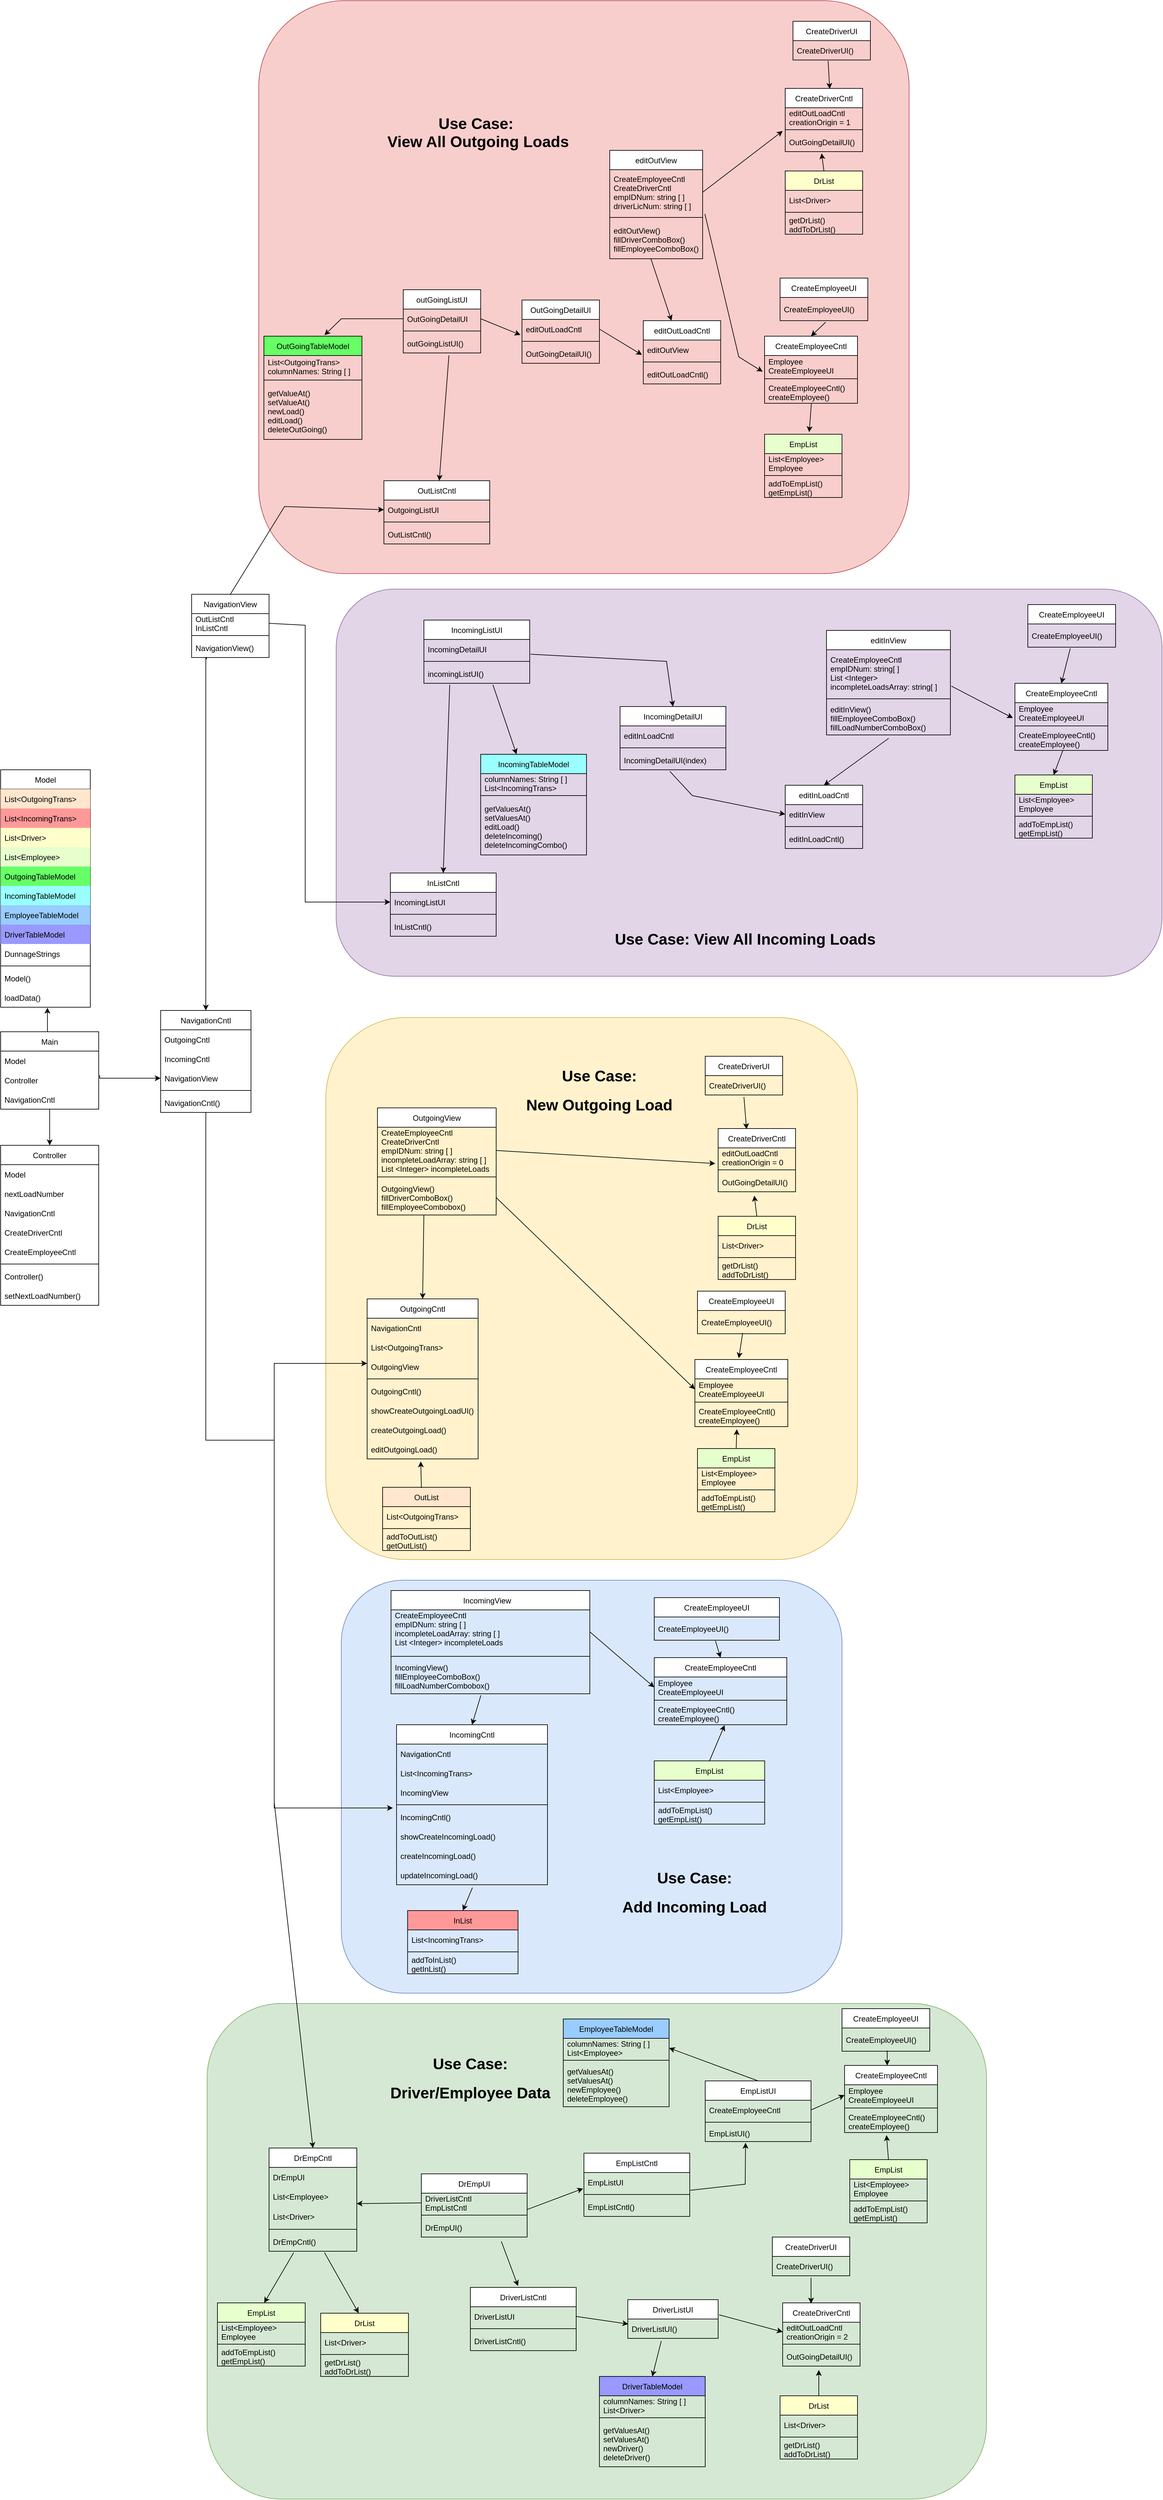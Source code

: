<mxfile version="15.8.7" type="device"><diagram id="0XhZkKr1ld2JL-fB38VD" name="Page-1"><mxGraphModel dx="769" dy="3327" grid="1" gridSize="8" guides="1" tooltips="1" connect="1" arrows="1" fold="1" page="1" pageScale="1" pageWidth="1920" pageHeight="1200" background="none" math="0" shadow="0"><root><mxCell id="0"/><mxCell id="1" parent="0"/><mxCell id="5HE5SQ68O-bC5XUHOYjh-259" value="" style="rounded=1;whiteSpace=wrap;html=1;fillColor=#d5e8d4;strokeColor=#82b366;" parent="1" vertex="1"><mxGeometry x="424" y="1400" width="1208" height="768" as="geometry"/></mxCell><mxCell id="eribZygCuxWDMLn5-TzI-57" style="edgeStyle=orthogonalEdgeStyle;rounded=0;orthogonalLoop=1;jettySize=auto;html=1;startArrow=classic;startFill=1;endArrow=none;endFill=0;entryX=0.192;entryY=1.094;entryDx=0;entryDy=0;entryPerimeter=0;" parent="1" source="eribZygCuxWDMLn5-TzI-13" target="5HE5SQ68O-bC5XUHOYjh-84" edge="1"><mxGeometry relative="1" as="geometry"><mxPoint x="438" y="-320" as="targetPoint"/><Array as="points"><mxPoint x="422" y="-685"/><mxPoint x="423" y="-685"/></Array></mxGeometry></mxCell><mxCell id="eribZygCuxWDMLn5-TzI-13" value="NavigationCntl" style="swimlane;fontStyle=0;childLayout=stackLayout;horizontal=1;startSize=30;horizontalStack=0;resizeParent=1;resizeParentMax=0;resizeLast=0;collapsible=1;marginBottom=0;" parent="1" vertex="1"><mxGeometry x="352" y="-139" width="140" height="158" as="geometry"/></mxCell><mxCell id="eribZygCuxWDMLn5-TzI-14" value="OutgoingCntl" style="text;strokeColor=none;fillColor=none;align=left;verticalAlign=middle;spacingLeft=4;spacingRight=4;overflow=hidden;points=[[0,0.5],[1,0.5]];portConstraint=eastwest;rotatable=0;" parent="eribZygCuxWDMLn5-TzI-13" vertex="1"><mxGeometry y="30" width="140" height="30" as="geometry"/></mxCell><mxCell id="eribZygCuxWDMLn5-TzI-15" value="IncomingCntl" style="text;strokeColor=none;fillColor=none;align=left;verticalAlign=middle;spacingLeft=4;spacingRight=4;overflow=hidden;points=[[0,0.5],[1,0.5]];portConstraint=eastwest;rotatable=0;" parent="eribZygCuxWDMLn5-TzI-13" vertex="1"><mxGeometry y="60" width="140" height="30" as="geometry"/></mxCell><mxCell id="eribZygCuxWDMLn5-TzI-16" value="NavigationView" style="text;strokeColor=none;fillColor=none;align=left;verticalAlign=middle;spacingLeft=4;spacingRight=4;overflow=hidden;points=[[0,0.5],[1,0.5]];portConstraint=eastwest;rotatable=0;" parent="eribZygCuxWDMLn5-TzI-13" vertex="1"><mxGeometry y="90" width="140" height="30" as="geometry"/></mxCell><mxCell id="eribZygCuxWDMLn5-TzI-56" value="" style="line;strokeWidth=1;fillColor=none;align=left;verticalAlign=middle;spacingTop=-1;spacingLeft=3;spacingRight=3;rotatable=0;labelPosition=right;points=[];portConstraint=eastwest;" parent="eribZygCuxWDMLn5-TzI-13" vertex="1"><mxGeometry y="120" width="140" height="8" as="geometry"/></mxCell><mxCell id="eribZygCuxWDMLn5-TzI-55" value="NavigationCntl()" style="text;strokeColor=none;fillColor=none;align=left;verticalAlign=middle;spacingLeft=4;spacingRight=4;overflow=hidden;points=[[0,0.5],[1,0.5]];portConstraint=eastwest;rotatable=0;" parent="eribZygCuxWDMLn5-TzI-13" vertex="1"><mxGeometry y="128" width="140" height="30" as="geometry"/></mxCell><mxCell id="5HE5SQ68O-bC5XUHOYjh-77" value="" style="group" parent="1" vertex="1" connectable="0"><mxGeometry x="632" y="744" width="776" height="640" as="geometry"/></mxCell><mxCell id="5HE5SQ68O-bC5XUHOYjh-29" value="" style="rounded=1;whiteSpace=wrap;html=1;fillColor=#dae8fc;strokeColor=#6c8ebf;" parent="5HE5SQ68O-bC5XUHOYjh-77" vertex="1"><mxGeometry width="776" height="640" as="geometry"/></mxCell><mxCell id="eribZygCuxWDMLn5-TzI-81" value="IncomingCntl" style="swimlane;fontStyle=0;childLayout=stackLayout;horizontal=1;startSize=30;horizontalStack=0;resizeParent=1;resizeParentMax=0;resizeLast=0;collapsible=1;marginBottom=0;" parent="5HE5SQ68O-bC5XUHOYjh-77" vertex="1"><mxGeometry x="85.588" y="224" width="233.941" height="248" as="geometry"/></mxCell><mxCell id="eribZygCuxWDMLn5-TzI-82" value="NavigationCntl" style="text;strokeColor=none;fillColor=none;align=left;verticalAlign=middle;spacingLeft=4;spacingRight=4;overflow=hidden;points=[[0,0.5],[1,0.5]];portConstraint=eastwest;rotatable=0;" parent="eribZygCuxWDMLn5-TzI-81" vertex="1"><mxGeometry y="30" width="233.941" height="30" as="geometry"/></mxCell><mxCell id="eribZygCuxWDMLn5-TzI-83" value="List&lt;IncomingTrans&gt;" style="text;strokeColor=none;fillColor=none;align=left;verticalAlign=middle;spacingLeft=4;spacingRight=4;overflow=hidden;points=[[0,0.5],[1,0.5]];portConstraint=eastwest;rotatable=0;" parent="eribZygCuxWDMLn5-TzI-81" vertex="1"><mxGeometry y="60" width="233.941" height="30" as="geometry"/></mxCell><mxCell id="eribZygCuxWDMLn5-TzI-84" value="IncomingView" style="text;strokeColor=none;fillColor=none;align=left;verticalAlign=middle;spacingLeft=4;spacingRight=4;overflow=hidden;points=[[0,0.5],[1,0.5]];portConstraint=eastwest;rotatable=0;" parent="eribZygCuxWDMLn5-TzI-81" vertex="1"><mxGeometry y="90" width="233.941" height="30" as="geometry"/></mxCell><mxCell id="eribZygCuxWDMLn5-TzI-85" value="" style="line;strokeWidth=1;fillColor=none;align=left;verticalAlign=middle;spacingTop=-1;spacingLeft=3;spacingRight=3;rotatable=0;labelPosition=right;points=[];portConstraint=eastwest;" parent="eribZygCuxWDMLn5-TzI-81" vertex="1"><mxGeometry y="120" width="233.941" height="8" as="geometry"/></mxCell><mxCell id="eribZygCuxWDMLn5-TzI-86" value="IncomingCntl()" style="text;strokeColor=none;fillColor=none;align=left;verticalAlign=middle;spacingLeft=4;spacingRight=4;overflow=hidden;points=[[0,0.5],[1,0.5]];portConstraint=eastwest;rotatable=0;" parent="eribZygCuxWDMLn5-TzI-81" vertex="1"><mxGeometry y="128" width="233.941" height="30" as="geometry"/></mxCell><mxCell id="eribZygCuxWDMLn5-TzI-87" value="showCreateIncomingLoad()" style="text;strokeColor=none;fillColor=none;align=left;verticalAlign=middle;spacingLeft=4;spacingRight=4;overflow=hidden;points=[[0,0.5],[1,0.5]];portConstraint=eastwest;rotatable=0;" parent="eribZygCuxWDMLn5-TzI-81" vertex="1"><mxGeometry y="158" width="233.941" height="30" as="geometry"/></mxCell><mxCell id="eribZygCuxWDMLn5-TzI-88" value="createIncomingLoad()" style="text;strokeColor=none;fillColor=none;align=left;verticalAlign=middle;spacingLeft=4;spacingRight=4;overflow=hidden;points=[[0,0.5],[1,0.5]];portConstraint=eastwest;rotatable=0;" parent="eribZygCuxWDMLn5-TzI-81" vertex="1"><mxGeometry y="188" width="233.941" height="30" as="geometry"/></mxCell><mxCell id="eribZygCuxWDMLn5-TzI-89" value="updateIncomingLoad()" style="text;strokeColor=none;fillColor=none;align=left;verticalAlign=middle;spacingLeft=4;spacingRight=4;overflow=hidden;points=[[0,0.5],[1,0.5]];portConstraint=eastwest;rotatable=0;" parent="eribZygCuxWDMLn5-TzI-81" vertex="1"><mxGeometry y="218" width="233.941" height="30" as="geometry"/></mxCell><mxCell id="PpMMLYR0e8h6zxA_X1HR-33" value="IncomingView   " style="swimlane;fontStyle=0;childLayout=stackLayout;horizontal=1;startSize=30;horizontalStack=0;resizeParent=1;resizeParentMax=0;resizeLast=0;collapsible=1;marginBottom=0;" parent="5HE5SQ68O-bC5XUHOYjh-77" vertex="1"><mxGeometry x="77.029" y="16" width="308.118" height="160" as="geometry"/></mxCell><mxCell id="PpMMLYR0e8h6zxA_X1HR-34" value="CreateEmployeeCntl&#10;empIDNum: string [ ]&#10;incompleteLoadArray: string [ ]&#10;List &lt;Integer&gt; incompleteLoads&#10;" style="text;strokeColor=none;fillColor=none;align=left;verticalAlign=middle;spacingLeft=4;spacingRight=4;overflow=hidden;points=[[0,0.5],[1,0.5]];portConstraint=eastwest;rotatable=0;" parent="PpMMLYR0e8h6zxA_X1HR-33" vertex="1"><mxGeometry y="30" width="308.118" height="68" as="geometry"/></mxCell><mxCell id="PpMMLYR0e8h6zxA_X1HR-35" value="" style="line;strokeWidth=1;fillColor=none;align=left;verticalAlign=middle;spacingTop=-1;spacingLeft=3;spacingRight=3;rotatable=0;labelPosition=right;points=[];portConstraint=eastwest;" parent="PpMMLYR0e8h6zxA_X1HR-33" vertex="1"><mxGeometry y="98" width="308.118" height="8" as="geometry"/></mxCell><mxCell id="PpMMLYR0e8h6zxA_X1HR-36" value="IncomingView()&#10;fillEmployeeComboBox()&#10;fillLoadNumberCombobox()" style="text;strokeColor=none;fillColor=none;align=left;verticalAlign=middle;spacingLeft=4;spacingRight=4;overflow=hidden;points=[[0,0.5],[1,0.5]];portConstraint=eastwest;rotatable=0;" parent="PpMMLYR0e8h6zxA_X1HR-33" vertex="1"><mxGeometry y="106" width="308.118" height="54" as="geometry"/></mxCell><mxCell id="5HE5SQ68O-bC5XUHOYjh-6" value="" style="endArrow=classic;html=1;rounded=0;exitX=0.452;exitY=1.047;exitDx=0;exitDy=0;exitPerimeter=0;entryX=0.5;entryY=0;entryDx=0;entryDy=0;" parent="5HE5SQ68O-bC5XUHOYjh-77" source="PpMMLYR0e8h6zxA_X1HR-36" target="eribZygCuxWDMLn5-TzI-81" edge="1"><mxGeometry width="50" height="50" relative="1" as="geometry"><mxPoint x="261.044" y="248" as="sourcePoint"/><mxPoint x="189.721" y="298" as="targetPoint"/></mxGeometry></mxCell><mxCell id="5HE5SQ68O-bC5XUHOYjh-7" value="CreateEmployeeCntl" style="swimlane;fontStyle=0;childLayout=stackLayout;horizontal=1;startSize=30;horizontalStack=0;resizeParent=1;resizeParentMax=0;resizeLast=0;collapsible=1;marginBottom=0;" parent="5HE5SQ68O-bC5XUHOYjh-77" vertex="1"><mxGeometry x="485" y="120" width="205.412" height="104" as="geometry"/></mxCell><mxCell id="5HE5SQ68O-bC5XUHOYjh-8" value="Employee&#10;CreateEmployeeUI" style="text;strokeColor=none;fillColor=none;align=left;verticalAlign=middle;spacingLeft=4;spacingRight=4;overflow=hidden;points=[[0,0.5],[1,0.5]];portConstraint=eastwest;rotatable=0;" parent="5HE5SQ68O-bC5XUHOYjh-7" vertex="1"><mxGeometry y="30" width="205.412" height="32" as="geometry"/></mxCell><mxCell id="5HE5SQ68O-bC5XUHOYjh-9" value="" style="line;strokeWidth=1;fillColor=none;align=left;verticalAlign=middle;spacingTop=-1;spacingLeft=3;spacingRight=3;rotatable=0;labelPosition=right;points=[];portConstraint=eastwest;" parent="5HE5SQ68O-bC5XUHOYjh-7" vertex="1"><mxGeometry y="62" width="205.412" height="8" as="geometry"/></mxCell><mxCell id="5HE5SQ68O-bC5XUHOYjh-10" value="CreateEmployeeCntl()&#10;createEmployee()" style="text;strokeColor=none;fillColor=none;align=left;verticalAlign=middle;spacingLeft=4;spacingRight=4;overflow=hidden;points=[[0,0.5],[1,0.5]];portConstraint=eastwest;rotatable=0;" parent="5HE5SQ68O-bC5XUHOYjh-7" vertex="1"><mxGeometry y="70" width="205.412" height="34" as="geometry"/></mxCell><mxCell id="5HE5SQ68O-bC5XUHOYjh-11" value="" style="endArrow=classic;html=1;rounded=0;exitX=1;exitY=0.5;exitDx=0;exitDy=0;entryX=0;entryY=0.5;entryDx=0;entryDy=0;" parent="5HE5SQ68O-bC5XUHOYjh-77" source="PpMMLYR0e8h6zxA_X1HR-34" target="5HE5SQ68O-bC5XUHOYjh-8" edge="1"><mxGeometry width="50" height="50" relative="1" as="geometry"><mxPoint x="527.269" y="71.998" as="sourcePoint"/><mxPoint x="536.353" y="229.46" as="targetPoint"/></mxGeometry></mxCell><mxCell id="5HE5SQ68O-bC5XUHOYjh-12" value="CreateEmployeeUI" style="swimlane;fontStyle=0;childLayout=stackLayout;horizontal=1;startSize=30;horizontalStack=0;resizeParent=1;resizeParentMax=0;resizeLast=0;collapsible=1;marginBottom=0;" parent="5HE5SQ68O-bC5XUHOYjh-77" vertex="1"><mxGeometry x="485" y="27" width="194" height="66" as="geometry"/></mxCell><mxCell id="5HE5SQ68O-bC5XUHOYjh-13" value="CreateEmployeeUI()" style="text;strokeColor=none;fillColor=none;align=left;verticalAlign=middle;spacingLeft=4;spacingRight=4;overflow=hidden;points=[[0,0.5],[1,0.5]];portConstraint=eastwest;rotatable=0;" parent="5HE5SQ68O-bC5XUHOYjh-12" vertex="1"><mxGeometry y="30" width="194" height="36" as="geometry"/></mxCell><mxCell id="5HE5SQ68O-bC5XUHOYjh-16" value="" style="endArrow=classic;html=1;rounded=0;exitX=0.489;exitY=1.028;exitDx=0;exitDy=0;entryX=0.5;entryY=0;entryDx=0;entryDy=0;exitPerimeter=0;" parent="5HE5SQ68O-bC5XUHOYjh-77" source="5HE5SQ68O-bC5XUHOYjh-13" target="5HE5SQ68O-bC5XUHOYjh-7" edge="1"><mxGeometry width="50" height="50" relative="1" as="geometry"><mxPoint x="684.706" y="88" as="sourcePoint"/><mxPoint x="892.971" y="190" as="targetPoint"/></mxGeometry></mxCell><mxCell id="5HE5SQ68O-bC5XUHOYjh-17" value="EmpList" style="swimlane;fontStyle=0;childLayout=stackLayout;horizontal=1;startSize=30;horizontalStack=0;resizeParent=1;resizeParentMax=0;resizeLast=0;collapsible=1;marginBottom=0;fillColor=#E6FFCC;" parent="5HE5SQ68O-bC5XUHOYjh-77" vertex="1"><mxGeometry x="485" y="280" width="171.176" height="98" as="geometry"/></mxCell><mxCell id="5HE5SQ68O-bC5XUHOYjh-18" value="List&lt;Employee&gt;" style="text;strokeColor=none;fillColor=none;align=left;verticalAlign=middle;spacingLeft=4;spacingRight=4;overflow=hidden;points=[[0,0.5],[1,0.5]];portConstraint=eastwest;rotatable=0;" parent="5HE5SQ68O-bC5XUHOYjh-17" vertex="1"><mxGeometry y="30" width="171.176" height="30" as="geometry"/></mxCell><mxCell id="5HE5SQ68O-bC5XUHOYjh-19" value="" style="line;strokeWidth=1;fillColor=none;align=left;verticalAlign=middle;spacingTop=-1;spacingLeft=3;spacingRight=3;rotatable=0;labelPosition=right;points=[];portConstraint=eastwest;" parent="5HE5SQ68O-bC5XUHOYjh-17" vertex="1"><mxGeometry y="60" width="171.176" height="8" as="geometry"/></mxCell><mxCell id="5HE5SQ68O-bC5XUHOYjh-20" value="addToEmpList()&#10;getEmpList()" style="text;strokeColor=none;fillColor=none;align=left;verticalAlign=middle;spacingLeft=4;spacingRight=4;overflow=hidden;points=[[0,0.5],[1,0.5]];portConstraint=eastwest;rotatable=0;" parent="5HE5SQ68O-bC5XUHOYjh-17" vertex="1"><mxGeometry y="68" width="171.176" height="30" as="geometry"/></mxCell><mxCell id="5HE5SQ68O-bC5XUHOYjh-21" value="" style="endArrow=classic;html=1;rounded=0;exitX=0.5;exitY=0;exitDx=0;exitDy=0;entryX=0.531;entryY=1.019;entryDx=0;entryDy=0;entryPerimeter=0;" parent="5HE5SQ68O-bC5XUHOYjh-77" source="5HE5SQ68O-bC5XUHOYjh-17" target="5HE5SQ68O-bC5XUHOYjh-10" edge="1"><mxGeometry width="50" height="50" relative="1" as="geometry"><mxPoint x="743.904" y="310.0" as="sourcePoint"/><mxPoint x="741.77" y="257.008" as="targetPoint"/></mxGeometry></mxCell><mxCell id="5HE5SQ68O-bC5XUHOYjh-22" value="InList" style="swimlane;fontStyle=0;childLayout=stackLayout;horizontal=1;startSize=30;horizontalStack=0;resizeParent=1;resizeParentMax=0;resizeLast=0;collapsible=1;marginBottom=0;fillColor=#FF9999;" parent="5HE5SQ68O-bC5XUHOYjh-77" vertex="1"><mxGeometry x="102.706" y="512" width="171.176" height="98" as="geometry"/></mxCell><mxCell id="5HE5SQ68O-bC5XUHOYjh-23" value="List&lt;IncomingTrans&gt;" style="text;strokeColor=none;fillColor=none;align=left;verticalAlign=middle;spacingLeft=4;spacingRight=4;overflow=hidden;points=[[0,0.5],[1,0.5]];portConstraint=eastwest;rotatable=0;" parent="5HE5SQ68O-bC5XUHOYjh-22" vertex="1"><mxGeometry y="30" width="171.176" height="30" as="geometry"/></mxCell><mxCell id="5HE5SQ68O-bC5XUHOYjh-24" value="" style="line;strokeWidth=1;fillColor=none;align=left;verticalAlign=middle;spacingTop=-1;spacingLeft=3;spacingRight=3;rotatable=0;labelPosition=right;points=[];portConstraint=eastwest;" parent="5HE5SQ68O-bC5XUHOYjh-22" vertex="1"><mxGeometry y="60" width="171.176" height="8" as="geometry"/></mxCell><mxCell id="5HE5SQ68O-bC5XUHOYjh-25" value="addToInList()&#10;getInList()" style="text;strokeColor=none;fillColor=none;align=left;verticalAlign=middle;spacingLeft=4;spacingRight=4;overflow=hidden;points=[[0,0.5],[1,0.5]];portConstraint=eastwest;rotatable=0;" parent="5HE5SQ68O-bC5XUHOYjh-22" vertex="1"><mxGeometry y="68" width="171.176" height="30" as="geometry"/></mxCell><mxCell id="5HE5SQ68O-bC5XUHOYjh-26" value="" style="endArrow=classic;html=1;rounded=0;exitX=0.503;exitY=1.147;exitDx=0;exitDy=0;exitPerimeter=0;entryX=0.5;entryY=0;entryDx=0;entryDy=0;" parent="5HE5SQ68O-bC5XUHOYjh-77" source="eribZygCuxWDMLn5-TzI-89" target="5HE5SQ68O-bC5XUHOYjh-22" edge="1"><mxGeometry width="50" height="50" relative="1" as="geometry"><mxPoint x="321.857" y="575.998" as="sourcePoint"/><mxPoint x="319.529" y="669.46" as="targetPoint"/></mxGeometry></mxCell><mxCell id="5HE5SQ68O-bC5XUHOYjh-30" value="&lt;h1&gt;Use Case:&lt;/h1&gt;&lt;h1&gt;Add Incoming Load&lt;/h1&gt;" style="text;html=1;strokeColor=none;fillColor=none;align=center;verticalAlign=middle;whiteSpace=wrap;rounded=0;" parent="5HE5SQ68O-bC5XUHOYjh-77" vertex="1"><mxGeometry x="342.353" y="424" width="410.824" height="120" as="geometry"/></mxCell><mxCell id="5HE5SQ68O-bC5XUHOYjh-81" value="NavigationView" style="swimlane;fontStyle=0;childLayout=stackLayout;horizontal=1;startSize=30;horizontalStack=0;resizeParent=1;resizeParentMax=0;resizeLast=0;collapsible=1;marginBottom=0;" parent="1" vertex="1"><mxGeometry x="400" y="-784" width="120" height="98" as="geometry"/></mxCell><mxCell id="5HE5SQ68O-bC5XUHOYjh-82" value="OutListCntl&#10;InListCntl" style="text;strokeColor=none;fillColor=none;align=left;verticalAlign=middle;spacingLeft=4;spacingRight=4;overflow=hidden;points=[[0,0.5],[1,0.5]];portConstraint=eastwest;rotatable=0;" parent="5HE5SQ68O-bC5XUHOYjh-81" vertex="1"><mxGeometry y="30" width="120" height="30" as="geometry"/></mxCell><mxCell id="5HE5SQ68O-bC5XUHOYjh-83" value="" style="line;strokeWidth=1;fillColor=none;align=left;verticalAlign=middle;spacingTop=-1;spacingLeft=3;spacingRight=3;rotatable=0;labelPosition=right;points=[];portConstraint=eastwest;" parent="5HE5SQ68O-bC5XUHOYjh-81" vertex="1"><mxGeometry y="60" width="120" height="8" as="geometry"/></mxCell><mxCell id="5HE5SQ68O-bC5XUHOYjh-84" value="NavigationView()" style="text;strokeColor=none;fillColor=none;align=left;verticalAlign=middle;spacingLeft=4;spacingRight=4;overflow=hidden;points=[[0,0.5],[1,0.5]];portConstraint=eastwest;rotatable=0;" parent="5HE5SQ68O-bC5XUHOYjh-81" vertex="1"><mxGeometry y="68" width="120" height="30" as="geometry"/></mxCell><mxCell id="5HE5SQ68O-bC5XUHOYjh-80" value="" style="group;" parent="1" vertex="1" connectable="0"><mxGeometry x="528" y="-1256" width="1352" height="496" as="geometry"/></mxCell><mxCell id="5HE5SQ68O-bC5XUHOYjh-114" value="" style="rounded=1;whiteSpace=wrap;html=1;fillColor=#f8cecc;strokeColor=#b85450;" parent="5HE5SQ68O-bC5XUHOYjh-80" vertex="1"><mxGeometry x="-24" y="-448" width="1008" height="888" as="geometry"/></mxCell><mxCell id="5HE5SQ68O-bC5XUHOYjh-31" value="OutListCntl" style="swimlane;fontStyle=0;childLayout=stackLayout;horizontal=1;startSize=30;horizontalStack=0;resizeParent=1;resizeParentMax=0;resizeLast=0;collapsible=1;marginBottom=0;" parent="5HE5SQ68O-bC5XUHOYjh-80" vertex="1"><mxGeometry x="170" y="296" width="164" height="98" as="geometry"/></mxCell><mxCell id="5HE5SQ68O-bC5XUHOYjh-32" value="OutgoingListUI" style="text;strokeColor=none;fillColor=none;align=left;verticalAlign=middle;spacingLeft=4;spacingRight=4;overflow=hidden;points=[[0,0.5],[1,0.5]];portConstraint=eastwest;rotatable=0;" parent="5HE5SQ68O-bC5XUHOYjh-31" vertex="1"><mxGeometry y="30" width="164" height="30" as="geometry"/></mxCell><mxCell id="5HE5SQ68O-bC5XUHOYjh-33" value="" style="line;strokeWidth=1;fillColor=none;align=left;verticalAlign=middle;spacingTop=-1;spacingLeft=3;spacingRight=3;rotatable=0;labelPosition=right;points=[];portConstraint=eastwest;" parent="5HE5SQ68O-bC5XUHOYjh-31" vertex="1"><mxGeometry y="60" width="164" height="8" as="geometry"/></mxCell><mxCell id="5HE5SQ68O-bC5XUHOYjh-34" value="OutListCntl()" style="text;strokeColor=none;fillColor=none;align=left;verticalAlign=middle;spacingLeft=4;spacingRight=4;overflow=hidden;points=[[0,0.5],[1,0.5]];portConstraint=eastwest;rotatable=0;" parent="5HE5SQ68O-bC5XUHOYjh-31" vertex="1"><mxGeometry y="68" width="164" height="30" as="geometry"/></mxCell><mxCell id="5HE5SQ68O-bC5XUHOYjh-38" value="outGoingListUI" style="swimlane;fontStyle=0;childLayout=stackLayout;horizontal=1;startSize=30;horizontalStack=0;resizeParent=1;resizeParentMax=0;resizeLast=0;collapsible=1;marginBottom=0;" parent="5HE5SQ68O-bC5XUHOYjh-80" vertex="1"><mxGeometry x="200" width="120" height="98" as="geometry"/></mxCell><mxCell id="5HE5SQ68O-bC5XUHOYjh-39" value="OutGoingDetailUI" style="text;strokeColor=none;fillColor=none;align=left;verticalAlign=middle;spacingLeft=4;spacingRight=4;overflow=hidden;points=[[0,0.5],[1,0.5]];portConstraint=eastwest;rotatable=0;" parent="5HE5SQ68O-bC5XUHOYjh-38" vertex="1"><mxGeometry y="30" width="120" height="30" as="geometry"/></mxCell><mxCell id="5HE5SQ68O-bC5XUHOYjh-40" value="" style="line;strokeWidth=1;fillColor=none;align=left;verticalAlign=middle;spacingTop=-1;spacingLeft=3;spacingRight=3;rotatable=0;labelPosition=right;points=[];portConstraint=eastwest;" parent="5HE5SQ68O-bC5XUHOYjh-38" vertex="1"><mxGeometry y="60" width="120" height="8" as="geometry"/></mxCell><mxCell id="5HE5SQ68O-bC5XUHOYjh-41" value="outGoingListUI()" style="text;strokeColor=none;fillColor=none;align=left;verticalAlign=middle;spacingLeft=4;spacingRight=4;overflow=hidden;points=[[0,0.5],[1,0.5]];portConstraint=eastwest;rotatable=0;" parent="5HE5SQ68O-bC5XUHOYjh-38" vertex="1"><mxGeometry y="68" width="120" height="30" as="geometry"/></mxCell><mxCell id="5HE5SQ68O-bC5XUHOYjh-43" value="OutGoingDetailUI" style="swimlane;fontStyle=0;childLayout=stackLayout;horizontal=1;startSize=30;horizontalStack=0;resizeParent=1;resizeParentMax=0;resizeLast=0;collapsible=1;marginBottom=0;" parent="5HE5SQ68O-bC5XUHOYjh-80" vertex="1"><mxGeometry x="384" y="16" width="120" height="98" as="geometry"/></mxCell><mxCell id="5HE5SQ68O-bC5XUHOYjh-44" value="editOutLoadCntl" style="text;strokeColor=none;fillColor=none;align=left;verticalAlign=middle;spacingLeft=4;spacingRight=4;overflow=hidden;points=[[0,0.5],[1,0.5]];portConstraint=eastwest;rotatable=0;" parent="5HE5SQ68O-bC5XUHOYjh-43" vertex="1"><mxGeometry y="30" width="120" height="30" as="geometry"/></mxCell><mxCell id="5HE5SQ68O-bC5XUHOYjh-45" value="" style="line;strokeWidth=1;fillColor=none;align=left;verticalAlign=middle;spacingTop=-1;spacingLeft=3;spacingRight=3;rotatable=0;labelPosition=right;points=[];portConstraint=eastwest;" parent="5HE5SQ68O-bC5XUHOYjh-43" vertex="1"><mxGeometry y="60" width="120" height="8" as="geometry"/></mxCell><mxCell id="5HE5SQ68O-bC5XUHOYjh-46" value="OutGoingDetailUI()" style="text;strokeColor=none;fillColor=none;align=left;verticalAlign=middle;spacingLeft=4;spacingRight=4;overflow=hidden;points=[[0,0.5],[1,0.5]];portConstraint=eastwest;rotatable=0;" parent="5HE5SQ68O-bC5XUHOYjh-43" vertex="1"><mxGeometry y="68" width="120" height="30" as="geometry"/></mxCell><mxCell id="5HE5SQ68O-bC5XUHOYjh-47" value="editOutLoadCntl" style="swimlane;fontStyle=0;childLayout=stackLayout;horizontal=1;startSize=30;horizontalStack=0;resizeParent=1;resizeParentMax=0;resizeLast=0;collapsible=1;marginBottom=0;" parent="5HE5SQ68O-bC5XUHOYjh-80" vertex="1"><mxGeometry x="572" y="48" width="120" height="98" as="geometry"/></mxCell><mxCell id="5HE5SQ68O-bC5XUHOYjh-48" value="editOutView" style="text;strokeColor=none;fillColor=none;align=left;verticalAlign=middle;spacingLeft=4;spacingRight=4;overflow=hidden;points=[[0,0.5],[1,0.5]];portConstraint=eastwest;rotatable=0;" parent="5HE5SQ68O-bC5XUHOYjh-47" vertex="1"><mxGeometry y="30" width="120" height="30" as="geometry"/></mxCell><mxCell id="5HE5SQ68O-bC5XUHOYjh-49" value="" style="line;strokeWidth=1;fillColor=none;align=left;verticalAlign=middle;spacingTop=-1;spacingLeft=3;spacingRight=3;rotatable=0;labelPosition=right;points=[];portConstraint=eastwest;" parent="5HE5SQ68O-bC5XUHOYjh-47" vertex="1"><mxGeometry y="60" width="120" height="8" as="geometry"/></mxCell><mxCell id="5HE5SQ68O-bC5XUHOYjh-50" value="editOutLoadCntl()" style="text;strokeColor=none;fillColor=none;align=left;verticalAlign=middle;spacingLeft=4;spacingRight=4;overflow=hidden;points=[[0,0.5],[1,0.5]];portConstraint=eastwest;rotatable=0;" parent="5HE5SQ68O-bC5XUHOYjh-47" vertex="1"><mxGeometry y="68" width="120" height="30" as="geometry"/></mxCell><mxCell id="5HE5SQ68O-bC5XUHOYjh-51" value="" style="endArrow=classic;html=1;rounded=0;exitX=1;exitY=0.5;exitDx=0;exitDy=0;entryX=-0.017;entryY=0.767;entryDx=0;entryDy=0;entryPerimeter=0;" parent="5HE5SQ68O-bC5XUHOYjh-80" source="5HE5SQ68O-bC5XUHOYjh-44" target="5HE5SQ68O-bC5XUHOYjh-48" edge="1"><mxGeometry width="50" height="50" relative="1" as="geometry"><mxPoint x="560" y="228" as="sourcePoint"/><mxPoint x="653.96" y="206" as="targetPoint"/></mxGeometry></mxCell><mxCell id="5HE5SQ68O-bC5XUHOYjh-57" value="" style="endArrow=classic;html=1;rounded=0;exitX=1;exitY=0.5;exitDx=0;exitDy=0;entryX=-0.02;entryY=0.802;entryDx=0;entryDy=0;entryPerimeter=0;" parent="5HE5SQ68O-bC5XUHOYjh-80" source="5HE5SQ68O-bC5XUHOYjh-39" target="5HE5SQ68O-bC5XUHOYjh-44" edge="1"><mxGeometry width="50" height="50" relative="1" as="geometry"><mxPoint x="462.52" y="400.0" as="sourcePoint"/><mxPoint x="492.0" y="498.814" as="targetPoint"/></mxGeometry></mxCell><mxCell id="5HE5SQ68O-bC5XUHOYjh-120" value="OutGoingTableModel" style="swimlane;fontStyle=0;childLayout=stackLayout;horizontal=1;startSize=30;horizontalStack=0;resizeParent=1;resizeParentMax=0;resizeLast=0;collapsible=1;marginBottom=0;fillColor=#66FF66;" parent="5HE5SQ68O-bC5XUHOYjh-80" vertex="1"><mxGeometry x="-16" y="72" width="152" height="160" as="geometry"/></mxCell><mxCell id="5HE5SQ68O-bC5XUHOYjh-121" value="List&lt;OutgoingTrans&gt;&#10;columnNames: String [ ]" style="text;strokeColor=none;fillColor=none;align=left;verticalAlign=middle;spacingLeft=4;spacingRight=4;overflow=hidden;points=[[0,0.5],[1,0.5]];portConstraint=eastwest;rotatable=0;" parent="5HE5SQ68O-bC5XUHOYjh-120" vertex="1"><mxGeometry y="30" width="152" height="34" as="geometry"/></mxCell><mxCell id="5HE5SQ68O-bC5XUHOYjh-122" value="" style="line;strokeWidth=1;fillColor=none;align=left;verticalAlign=middle;spacingTop=-1;spacingLeft=3;spacingRight=3;rotatable=0;labelPosition=right;points=[];portConstraint=eastwest;" parent="5HE5SQ68O-bC5XUHOYjh-120" vertex="1"><mxGeometry y="64" width="152" height="8" as="geometry"/></mxCell><mxCell id="5HE5SQ68O-bC5XUHOYjh-123" value="getValueAt()&#10;setValueAt()&#10;newLoad()&#10;editLoad()&#10;deleteOutGoing()" style="text;strokeColor=none;fillColor=none;align=left;verticalAlign=middle;spacingLeft=4;spacingRight=4;overflow=hidden;points=[[0,0.5],[1,0.5]];portConstraint=eastwest;rotatable=0;" parent="5HE5SQ68O-bC5XUHOYjh-120" vertex="1"><mxGeometry y="72" width="152" height="88" as="geometry"/></mxCell><mxCell id="5HE5SQ68O-bC5XUHOYjh-119" value="" style="endArrow=classic;html=1;rounded=0;exitX=0.59;exitY=1.122;exitDx=0;exitDy=0;exitPerimeter=0;" parent="5HE5SQ68O-bC5XUHOYjh-80" source="5HE5SQ68O-bC5XUHOYjh-41" target="5HE5SQ68O-bC5XUHOYjh-31" edge="1"><mxGeometry width="50" height="50" relative="1" as="geometry"><mxPoint x="58.0" y="504" as="sourcePoint"/><mxPoint x="312" y="296" as="targetPoint"/></mxGeometry></mxCell><mxCell id="5HE5SQ68O-bC5XUHOYjh-124" value="" style="endArrow=classic;html=1;rounded=0;exitX=0;exitY=0.5;exitDx=0;exitDy=0;entryX=0.618;entryY=-0.01;entryDx=0;entryDy=0;entryPerimeter=0;" parent="5HE5SQ68O-bC5XUHOYjh-80" source="5HE5SQ68O-bC5XUHOYjh-39" target="5HE5SQ68O-bC5XUHOYjh-120" edge="1"><mxGeometry width="50" height="50" relative="1" as="geometry"><mxPoint x="159.01" y="48.0" as="sourcePoint"/><mxPoint x="72" y="64" as="targetPoint"/><Array as="points"><mxPoint x="104" y="45"/></Array></mxGeometry></mxCell><mxCell id="5HE5SQ68O-bC5XUHOYjh-72" value="" style="endArrow=classic;html=1;rounded=0;exitX=1.024;exitY=0.979;exitDx=0;exitDy=0;exitPerimeter=0;" parent="5HE5SQ68O-bC5XUHOYjh-80" source="5HE5SQ68O-bC5XUHOYjh-53" edge="1"><mxGeometry width="50" height="50" relative="1" as="geometry"><mxPoint x="978.5" y="236.96" as="sourcePoint"/><mxPoint x="757" y="127" as="targetPoint"/><Array as="points"><mxPoint x="720" y="104"/></Array></mxGeometry></mxCell><mxCell id="5HE5SQ68O-bC5XUHOYjh-64" value="CreateDriverCntl" style="swimlane;fontStyle=0;childLayout=stackLayout;horizontal=1;startSize=30;horizontalStack=0;resizeParent=1;resizeParentMax=0;resizeLast=0;collapsible=1;marginBottom=0;" parent="5HE5SQ68O-bC5XUHOYjh-80" vertex="1"><mxGeometry x="792" y="-312" width="120" height="98" as="geometry"/></mxCell><mxCell id="5HE5SQ68O-bC5XUHOYjh-65" value="editOutLoadCntl&#10;creationOrigin = 1" style="text;strokeColor=none;fillColor=none;align=left;verticalAlign=middle;spacingLeft=4;spacingRight=4;overflow=hidden;points=[[0,0.5],[1,0.5]];portConstraint=eastwest;rotatable=0;" parent="5HE5SQ68O-bC5XUHOYjh-64" vertex="1"><mxGeometry y="30" width="120" height="30" as="geometry"/></mxCell><mxCell id="5HE5SQ68O-bC5XUHOYjh-66" value="" style="line;strokeWidth=1;fillColor=none;align=left;verticalAlign=middle;spacingTop=-1;spacingLeft=3;spacingRight=3;rotatable=0;labelPosition=right;points=[];portConstraint=eastwest;" parent="5HE5SQ68O-bC5XUHOYjh-64" vertex="1"><mxGeometry y="60" width="120" height="8" as="geometry"/></mxCell><mxCell id="5HE5SQ68O-bC5XUHOYjh-67" value="OutGoingDetailUI()" style="text;strokeColor=none;fillColor=none;align=left;verticalAlign=middle;spacingLeft=4;spacingRight=4;overflow=hidden;points=[[0,0.5],[1,0.5]];portConstraint=eastwest;rotatable=0;" parent="5HE5SQ68O-bC5XUHOYjh-64" vertex="1"><mxGeometry y="68" width="120" height="30" as="geometry"/></mxCell><mxCell id="5HE5SQ68O-bC5XUHOYjh-60" value="CreateEmployeeCntl" style="swimlane;fontStyle=0;childLayout=stackLayout;horizontal=1;startSize=30;horizontalStack=0;resizeParent=1;resizeParentMax=0;resizeLast=0;collapsible=1;marginBottom=0;" parent="5HE5SQ68O-bC5XUHOYjh-80" vertex="1"><mxGeometry x="760" y="72" width="144" height="104" as="geometry"/></mxCell><mxCell id="5HE5SQ68O-bC5XUHOYjh-61" value="Employee&#10;CreateEmployeeUI" style="text;strokeColor=none;fillColor=none;align=left;verticalAlign=middle;spacingLeft=4;spacingRight=4;overflow=hidden;points=[[0,0.5],[1,0.5]];portConstraint=eastwest;rotatable=0;" parent="5HE5SQ68O-bC5XUHOYjh-60" vertex="1"><mxGeometry y="30" width="144" height="32" as="geometry"/></mxCell><mxCell id="5HE5SQ68O-bC5XUHOYjh-62" value="" style="line;strokeWidth=1;fillColor=none;align=left;verticalAlign=middle;spacingTop=-1;spacingLeft=3;spacingRight=3;rotatable=0;labelPosition=right;points=[];portConstraint=eastwest;" parent="5HE5SQ68O-bC5XUHOYjh-60" vertex="1"><mxGeometry y="62" width="144" height="8" as="geometry"/></mxCell><mxCell id="5HE5SQ68O-bC5XUHOYjh-63" value="CreateEmployeeCntl()&#10;createEmployee()" style="text;strokeColor=none;fillColor=none;align=left;verticalAlign=middle;spacingLeft=4;spacingRight=4;overflow=hidden;points=[[0,0.5],[1,0.5]];portConstraint=eastwest;rotatable=0;" parent="5HE5SQ68O-bC5XUHOYjh-60" vertex="1"><mxGeometry y="70" width="144" height="34" as="geometry"/></mxCell><mxCell id="5HE5SQ68O-bC5XUHOYjh-133" value="EmpList" style="swimlane;fontStyle=0;childLayout=stackLayout;horizontal=1;startSize=30;horizontalStack=0;resizeParent=1;resizeParentMax=0;resizeLast=0;collapsible=1;marginBottom=0;fillColor=#E6FFCC;" parent="5HE5SQ68O-bC5XUHOYjh-80" vertex="1"><mxGeometry x="760" y="224" width="120" height="98" as="geometry"/></mxCell><mxCell id="5HE5SQ68O-bC5XUHOYjh-134" value="List&lt;Employee&gt;&#10;Employee" style="text;strokeColor=none;fillColor=none;align=left;verticalAlign=middle;spacingLeft=4;spacingRight=4;overflow=hidden;points=[[0,0.5],[1,0.5]];portConstraint=eastwest;rotatable=0;" parent="5HE5SQ68O-bC5XUHOYjh-133" vertex="1"><mxGeometry y="30" width="120" height="30" as="geometry"/></mxCell><mxCell id="5HE5SQ68O-bC5XUHOYjh-135" value="" style="line;strokeWidth=1;fillColor=none;align=left;verticalAlign=middle;spacingTop=-1;spacingLeft=3;spacingRight=3;rotatable=0;labelPosition=right;points=[];portConstraint=eastwest;" parent="5HE5SQ68O-bC5XUHOYjh-133" vertex="1"><mxGeometry y="60" width="120" height="8" as="geometry"/></mxCell><mxCell id="5HE5SQ68O-bC5XUHOYjh-136" value="addToEmpList()&#10;getEmpList()" style="text;strokeColor=none;fillColor=none;align=left;verticalAlign=middle;spacingLeft=4;spacingRight=4;overflow=hidden;points=[[0,0.5],[1,0.5]];portConstraint=eastwest;rotatable=0;" parent="5HE5SQ68O-bC5XUHOYjh-133" vertex="1"><mxGeometry y="68" width="120" height="30" as="geometry"/></mxCell><mxCell id="5HE5SQ68O-bC5XUHOYjh-69" value="CreateDriverUI" style="swimlane;fontStyle=0;childLayout=stackLayout;horizontal=1;startSize=30;horizontalStack=0;resizeParent=1;resizeParentMax=0;resizeLast=0;collapsible=1;marginBottom=0;" parent="5HE5SQ68O-bC5XUHOYjh-80" vertex="1"><mxGeometry x="804" y="-416" width="120" height="60" as="geometry"/></mxCell><mxCell id="5HE5SQ68O-bC5XUHOYjh-70" value="CreateDriverUI()" style="text;strokeColor=none;fillColor=none;align=left;verticalAlign=middle;spacingLeft=4;spacingRight=4;overflow=hidden;points=[[0,0.5],[1,0.5]];portConstraint=eastwest;rotatable=0;" parent="5HE5SQ68O-bC5XUHOYjh-69" vertex="1"><mxGeometry y="30" width="120" height="30" as="geometry"/></mxCell><mxCell id="5HE5SQ68O-bC5XUHOYjh-71" value="" style="endArrow=classic;html=1;rounded=0;entryX=0.574;entryY=0.007;entryDx=0;entryDy=0;entryPerimeter=0;exitX=0.454;exitY=1.045;exitDx=0;exitDy=0;exitPerimeter=0;" parent="5HE5SQ68O-bC5XUHOYjh-80" source="5HE5SQ68O-bC5XUHOYjh-70" target="5HE5SQ68O-bC5XUHOYjh-64" edge="1"><mxGeometry width="50" height="50" relative="1" as="geometry"><mxPoint x="905.496" y="379.998" as="sourcePoint"/><mxPoint x="888" y="-160" as="targetPoint"/></mxGeometry></mxCell><mxCell id="5HE5SQ68O-bC5XUHOYjh-116" value="&lt;h1&gt;Use Case:&amp;nbsp;&lt;br&gt;View All Outgoing Loads&lt;/h1&gt;&lt;div&gt;&lt;br&gt;&lt;/div&gt;" style="text;html=1;strokeColor=none;fillColor=none;align=center;verticalAlign=middle;whiteSpace=wrap;rounded=0;" parent="5HE5SQ68O-bC5XUHOYjh-80" vertex="1"><mxGeometry x="56" y="-312" width="520" height="152" as="geometry"/></mxCell><mxCell id="5HE5SQ68O-bC5XUHOYjh-137" value="" style="endArrow=classic;html=1;rounded=0;exitX=0.504;exitY=1;exitDx=0;exitDy=0;exitPerimeter=0;entryX=0.576;entryY=-0.034;entryDx=0;entryDy=0;entryPerimeter=0;" parent="5HE5SQ68O-bC5XUHOYjh-80" source="5HE5SQ68O-bC5XUHOYjh-63" target="5HE5SQ68O-bC5XUHOYjh-133" edge="1"><mxGeometry width="50" height="50" relative="1" as="geometry"><mxPoint x="863.386" y="191.998" as="sourcePoint"/><mxPoint x="868" y="232" as="targetPoint"/></mxGeometry></mxCell><mxCell id="5HE5SQ68O-bC5XUHOYjh-87" value="" style="endArrow=classic;html=1;rounded=0;exitX=0.5;exitY=0;exitDx=0;exitDy=0;entryX=0;entryY=0.5;entryDx=0;entryDy=0;" parent="1" source="5HE5SQ68O-bC5XUHOYjh-81" target="5HE5SQ68O-bC5XUHOYjh-32" edge="1"><mxGeometry width="50" height="50" relative="1" as="geometry"><mxPoint x="548" y="-734" as="sourcePoint"/><mxPoint x="598" y="-784" as="targetPoint"/><Array as="points"><mxPoint x="544" y="-920"/></Array></mxGeometry></mxCell><mxCell id="5HE5SQ68O-bC5XUHOYjh-118" value="" style="group" parent="1" vertex="1" connectable="0"><mxGeometry x="104" y="-512" width="152" height="830" as="geometry"/></mxCell><mxCell id="eribZygCuxWDMLn5-TzI-1" value="Main" style="swimlane;fontStyle=0;childLayout=stackLayout;horizontal=1;startSize=30;horizontalStack=0;resizeParent=1;resizeParentMax=0;resizeLast=0;collapsible=1;marginBottom=0;" parent="5HE5SQ68O-bC5XUHOYjh-118" vertex="1"><mxGeometry y="406" width="152" height="120" as="geometry"/></mxCell><mxCell id="eribZygCuxWDMLn5-TzI-2" value="Model" style="text;strokeColor=none;fillColor=none;align=left;verticalAlign=middle;spacingLeft=4;spacingRight=4;overflow=hidden;points=[[0,0.5],[1,0.5]];portConstraint=eastwest;rotatable=0;" parent="eribZygCuxWDMLn5-TzI-1" vertex="1"><mxGeometry y="30" width="152" height="30" as="geometry"/></mxCell><mxCell id="eribZygCuxWDMLn5-TzI-3" value="Controller" style="text;strokeColor=none;fillColor=none;align=left;verticalAlign=middle;spacingLeft=4;spacingRight=4;overflow=hidden;points=[[0,0.5],[1,0.5]];portConstraint=eastwest;rotatable=0;" parent="eribZygCuxWDMLn5-TzI-1" vertex="1"><mxGeometry y="60" width="152" height="30" as="geometry"/></mxCell><mxCell id="eribZygCuxWDMLn5-TzI-4" value="NavigationCntl" style="text;strokeColor=none;fillColor=none;align=left;verticalAlign=middle;spacingLeft=4;spacingRight=4;overflow=hidden;points=[[0,0.5],[1,0.5]];portConstraint=eastwest;rotatable=0;" parent="eribZygCuxWDMLn5-TzI-1" vertex="1"><mxGeometry y="90" width="152" height="30" as="geometry"/></mxCell><mxCell id="eribZygCuxWDMLn5-TzI-5" value="Model" style="swimlane;fontStyle=0;childLayout=stackLayout;horizontal=1;startSize=30;horizontalStack=0;resizeParent=1;resizeParentMax=0;resizeLast=0;collapsible=1;marginBottom=0;" parent="5HE5SQ68O-bC5XUHOYjh-118" vertex="1"><mxGeometry width="138.971" height="368" as="geometry"/></mxCell><mxCell id="eribZygCuxWDMLn5-TzI-6" value="List&lt;OutgoingTrans&gt;" style="text;strokeColor=none;fillColor=#FFE6CC;align=left;verticalAlign=middle;spacingLeft=4;spacingRight=4;overflow=hidden;points=[[0,0.5],[1,0.5]];portConstraint=eastwest;rotatable=0;" parent="eribZygCuxWDMLn5-TzI-5" vertex="1"><mxGeometry y="30" width="138.971" height="30" as="geometry"/></mxCell><mxCell id="eribZygCuxWDMLn5-TzI-7" value="List&lt;IncomingTrans&gt;" style="text;strokeColor=none;fillColor=#FF9999;align=left;verticalAlign=middle;spacingLeft=4;spacingRight=4;overflow=hidden;points=[[0,0.5],[1,0.5]];portConstraint=eastwest;rotatable=0;" parent="eribZygCuxWDMLn5-TzI-5" vertex="1"><mxGeometry y="60" width="138.971" height="30" as="geometry"/></mxCell><mxCell id="eribZygCuxWDMLn5-TzI-8" value="List&lt;Driver&gt;" style="text;strokeColor=none;fillColor=#FFFFCC;align=left;verticalAlign=middle;spacingLeft=4;spacingRight=4;overflow=hidden;points=[[0,0.5],[1,0.5]];portConstraint=eastwest;rotatable=0;" parent="eribZygCuxWDMLn5-TzI-5" vertex="1"><mxGeometry y="90" width="138.971" height="30" as="geometry"/></mxCell><mxCell id="eribZygCuxWDMLn5-TzI-17" value="List&lt;Employee&gt;" style="text;strokeColor=none;fillColor=#E6FFCC;align=left;verticalAlign=middle;spacingLeft=4;spacingRight=4;overflow=hidden;points=[[0,0.5],[1,0.5]];portConstraint=eastwest;rotatable=0;" parent="eribZygCuxWDMLn5-TzI-5" vertex="1"><mxGeometry y="120" width="138.971" height="30" as="geometry"/></mxCell><mxCell id="eribZygCuxWDMLn5-TzI-18" value="OutgoingTableModel" style="text;strokeColor=none;fillColor=#66FF66;align=left;verticalAlign=middle;spacingLeft=4;spacingRight=4;overflow=hidden;points=[[0,0.5],[1,0.5]];portConstraint=eastwest;rotatable=0;" parent="eribZygCuxWDMLn5-TzI-5" vertex="1"><mxGeometry y="150" width="138.971" height="30" as="geometry"/></mxCell><mxCell id="eribZygCuxWDMLn5-TzI-19" value="IncomingTableModel" style="text;strokeColor=none;fillColor=#99FFFF;align=left;verticalAlign=middle;spacingLeft=4;spacingRight=4;overflow=hidden;points=[[0,0.5],[1,0.5]];portConstraint=eastwest;rotatable=0;" parent="eribZygCuxWDMLn5-TzI-5" vertex="1"><mxGeometry y="180" width="138.971" height="30" as="geometry"/></mxCell><mxCell id="eribZygCuxWDMLn5-TzI-20" value="EmployeeTableModel" style="text;strokeColor=none;fillColor=#99CCFF;align=left;verticalAlign=middle;spacingLeft=4;spacingRight=4;overflow=hidden;points=[[0,0.5],[1,0.5]];portConstraint=eastwest;rotatable=0;" parent="eribZygCuxWDMLn5-TzI-5" vertex="1"><mxGeometry y="210" width="138.971" height="30" as="geometry"/></mxCell><mxCell id="eribZygCuxWDMLn5-TzI-21" value="DriverTableModel" style="text;strokeColor=none;fillColor=#9999FF;align=left;verticalAlign=middle;spacingLeft=4;spacingRight=4;overflow=hidden;points=[[0,0.5],[1,0.5]];portConstraint=eastwest;rotatable=0;" parent="eribZygCuxWDMLn5-TzI-5" vertex="1"><mxGeometry y="240" width="138.971" height="30" as="geometry"/></mxCell><mxCell id="eribZygCuxWDMLn5-TzI-22" value="DunnageStrings" style="text;strokeColor=none;fillColor=none;align=left;verticalAlign=middle;spacingLeft=4;spacingRight=4;overflow=hidden;points=[[0,0.5],[1,0.5]];portConstraint=eastwest;rotatable=0;" parent="eribZygCuxWDMLn5-TzI-5" vertex="1"><mxGeometry y="270" width="138.971" height="30" as="geometry"/></mxCell><mxCell id="eribZygCuxWDMLn5-TzI-46" value="" style="line;strokeWidth=1;fillColor=none;align=left;verticalAlign=middle;spacingTop=-1;spacingLeft=3;spacingRight=3;rotatable=0;labelPosition=right;points=[];portConstraint=eastwest;" parent="eribZygCuxWDMLn5-TzI-5" vertex="1"><mxGeometry y="300" width="138.971" height="8" as="geometry"/></mxCell><mxCell id="eribZygCuxWDMLn5-TzI-37" value="Model()" style="text;strokeColor=none;fillColor=none;align=left;verticalAlign=middle;spacingLeft=4;spacingRight=4;overflow=hidden;points=[[0,0.5],[1,0.5]];portConstraint=eastwest;rotatable=0;" parent="eribZygCuxWDMLn5-TzI-5" vertex="1"><mxGeometry y="308" width="138.971" height="30" as="geometry"/></mxCell><mxCell id="eribZygCuxWDMLn5-TzI-53" value="loadData()" style="text;strokeColor=none;fillColor=none;align=left;verticalAlign=middle;spacingLeft=4;spacingRight=4;overflow=hidden;points=[[0,0.5],[1,0.5]];portConstraint=eastwest;rotatable=0;" parent="eribZygCuxWDMLn5-TzI-5" vertex="1"><mxGeometry y="338" width="138.971" height="30" as="geometry"/></mxCell><mxCell id="eribZygCuxWDMLn5-TzI-23" style="edgeStyle=orthogonalEdgeStyle;rounded=0;orthogonalLoop=1;jettySize=auto;html=1;entryX=0.522;entryY=1.027;entryDx=0;entryDy=0;entryPerimeter=0;" parent="5HE5SQ68O-bC5XUHOYjh-118" source="eribZygCuxWDMLn5-TzI-1" target="eribZygCuxWDMLn5-TzI-53" edge="1"><mxGeometry relative="1" as="geometry"><Array as="points"><mxPoint x="73" y="386"/></Array></mxGeometry></mxCell><mxCell id="eribZygCuxWDMLn5-TzI-9" value="Controller" style="swimlane;fontStyle=0;childLayout=stackLayout;horizontal=1;startSize=30;horizontalStack=0;resizeParent=1;resizeParentMax=0;resizeLast=0;collapsible=1;marginBottom=0;" parent="5HE5SQ68O-bC5XUHOYjh-118" vertex="1"><mxGeometry y="582" width="152" height="248" as="geometry"/></mxCell><mxCell id="eribZygCuxWDMLn5-TzI-10" value="Model" style="text;strokeColor=none;fillColor=none;align=left;verticalAlign=middle;spacingLeft=4;spacingRight=4;overflow=hidden;points=[[0,0.5],[1,0.5]];portConstraint=eastwest;rotatable=0;" parent="eribZygCuxWDMLn5-TzI-9" vertex="1"><mxGeometry y="30" width="152" height="30" as="geometry"/></mxCell><mxCell id="eribZygCuxWDMLn5-TzI-12" value="nextLoadNumber" style="text;strokeColor=none;fillColor=none;align=left;verticalAlign=middle;spacingLeft=4;spacingRight=4;overflow=hidden;points=[[0,0.5],[1,0.5]];portConstraint=eastwest;rotatable=0;" parent="eribZygCuxWDMLn5-TzI-9" vertex="1"><mxGeometry y="60" width="152" height="30" as="geometry"/></mxCell><mxCell id="eribZygCuxWDMLn5-TzI-26" value="NavigationCntl" style="text;strokeColor=none;fillColor=none;align=left;verticalAlign=middle;spacingLeft=4;spacingRight=4;overflow=hidden;points=[[0,0.5],[1,0.5]];portConstraint=eastwest;rotatable=0;" parent="eribZygCuxWDMLn5-TzI-9" vertex="1"><mxGeometry y="90" width="152" height="30" as="geometry"/></mxCell><mxCell id="eribZygCuxWDMLn5-TzI-27" value="CreateDriverCntl" style="text;strokeColor=none;fillColor=none;align=left;verticalAlign=middle;spacingLeft=4;spacingRight=4;overflow=hidden;points=[[0,0.5],[1,0.5]];portConstraint=eastwest;rotatable=0;" parent="eribZygCuxWDMLn5-TzI-9" vertex="1"><mxGeometry y="120" width="152" height="30" as="geometry"/></mxCell><mxCell id="eribZygCuxWDMLn5-TzI-28" value="CreateEmployeeCntl" style="text;strokeColor=none;fillColor=none;align=left;verticalAlign=middle;spacingLeft=4;spacingRight=4;overflow=hidden;points=[[0,0.5],[1,0.5]];portConstraint=eastwest;rotatable=0;" parent="eribZygCuxWDMLn5-TzI-9" vertex="1"><mxGeometry y="150" width="152" height="30" as="geometry"/></mxCell><mxCell id="eribZygCuxWDMLn5-TzI-48" value="" style="line;strokeWidth=1;fillColor=none;align=left;verticalAlign=middle;spacingTop=-1;spacingLeft=3;spacingRight=3;rotatable=0;labelPosition=right;points=[];portConstraint=eastwest;" parent="eribZygCuxWDMLn5-TzI-9" vertex="1"><mxGeometry y="180" width="152" height="8" as="geometry"/></mxCell><mxCell id="eribZygCuxWDMLn5-TzI-47" value="Controller()" style="text;strokeColor=none;fillColor=none;align=left;verticalAlign=middle;spacingLeft=4;spacingRight=4;overflow=hidden;points=[[0,0.5],[1,0.5]];portConstraint=eastwest;rotatable=0;" parent="eribZygCuxWDMLn5-TzI-9" vertex="1"><mxGeometry y="188" width="152" height="30" as="geometry"/></mxCell><mxCell id="eribZygCuxWDMLn5-TzI-54" value="setNextLoadNumber()" style="text;strokeColor=none;fillColor=none;align=left;verticalAlign=middle;spacingLeft=4;spacingRight=4;overflow=hidden;points=[[0,0.5],[1,0.5]];portConstraint=eastwest;rotatable=0;" parent="eribZygCuxWDMLn5-TzI-9" vertex="1"><mxGeometry y="218" width="152" height="30" as="geometry"/></mxCell><mxCell id="eribZygCuxWDMLn5-TzI-24" style="edgeStyle=orthogonalEdgeStyle;rounded=0;orthogonalLoop=1;jettySize=auto;html=1;entryX=0.5;entryY=0;entryDx=0;entryDy=0;" parent="5HE5SQ68O-bC5XUHOYjh-118" source="eribZygCuxWDMLn5-TzI-1" target="eribZygCuxWDMLn5-TzI-9" edge="1"><mxGeometry relative="1" as="geometry"/></mxCell><mxCell id="5HE5SQ68O-bC5XUHOYjh-4" style="edgeStyle=orthogonalEdgeStyle;rounded=0;orthogonalLoop=1;jettySize=auto;html=1;startArrow=classic;startFill=1;endArrow=none;endFill=0;" parent="1" target="eribZygCuxWDMLn5-TzI-13" edge="1"><mxGeometry relative="1" as="geometry"><mxPoint x="577.996" y="600.004" as="targetPoint"/><mxPoint x="712" y="1097" as="sourcePoint"/><Array as="points"><mxPoint x="528" y="1097"/><mxPoint x="528" y="527"/><mxPoint x="422" y="527"/></Array></mxGeometry></mxCell><mxCell id="5HE5SQ68O-bC5XUHOYjh-138" value="DrList" style="swimlane;fontStyle=0;childLayout=stackLayout;horizontal=1;startSize=30;horizontalStack=0;resizeParent=1;resizeParentMax=0;resizeLast=0;collapsible=1;marginBottom=0;fillColor=#FFFFCC;" parent="1" vertex="1"><mxGeometry x="1320" y="-1440" width="120" height="98" as="geometry"/></mxCell><mxCell id="5HE5SQ68O-bC5XUHOYjh-139" value="List&lt;Driver&gt;" style="text;strokeColor=none;fillColor=none;align=left;verticalAlign=middle;spacingLeft=4;spacingRight=4;overflow=hidden;points=[[0,0.5],[1,0.5]];portConstraint=eastwest;rotatable=0;" parent="5HE5SQ68O-bC5XUHOYjh-138" vertex="1"><mxGeometry y="30" width="120" height="30" as="geometry"/></mxCell><mxCell id="5HE5SQ68O-bC5XUHOYjh-140" value="" style="line;strokeWidth=1;fillColor=none;align=left;verticalAlign=middle;spacingTop=-1;spacingLeft=3;spacingRight=3;rotatable=0;labelPosition=right;points=[];portConstraint=eastwest;" parent="5HE5SQ68O-bC5XUHOYjh-138" vertex="1"><mxGeometry y="60" width="120" height="8" as="geometry"/></mxCell><mxCell id="5HE5SQ68O-bC5XUHOYjh-141" value="getDrList()&#10;addToDrList()" style="text;strokeColor=none;fillColor=none;align=left;verticalAlign=middle;spacingLeft=4;spacingRight=4;overflow=hidden;points=[[0,0.5],[1,0.5]];portConstraint=eastwest;rotatable=0;" parent="5HE5SQ68O-bC5XUHOYjh-138" vertex="1"><mxGeometry y="68" width="120" height="30" as="geometry"/></mxCell><mxCell id="5HE5SQ68O-bC5XUHOYjh-142" value="" style="endArrow=classic;html=1;rounded=0;entryX=0.47;entryY=1.088;entryDx=0;entryDy=0;exitX=0.5;exitY=0;exitDx=0;exitDy=0;entryPerimeter=0;" parent="1" source="5HE5SQ68O-bC5XUHOYjh-138" target="5HE5SQ68O-bC5XUHOYjh-67" edge="1"><mxGeometry width="50" height="50" relative="1" as="geometry"><mxPoint x="1487.996" y="-1448.002" as="sourcePoint"/><mxPoint x="1489.22" y="-1391.69" as="targetPoint"/></mxGeometry></mxCell><mxCell id="5HE5SQ68O-bC5XUHOYjh-58" value="CreateEmployeeUI" style="swimlane;fontStyle=0;childLayout=stackLayout;horizontal=1;startSize=30;horizontalStack=0;resizeParent=1;resizeParentMax=0;resizeLast=0;collapsible=1;marginBottom=0;" parent="1" vertex="1"><mxGeometry x="1312" y="-1274" width="136" height="66" as="geometry"/></mxCell><mxCell id="5HE5SQ68O-bC5XUHOYjh-59" value="CreateEmployeeUI()" style="text;strokeColor=none;fillColor=none;align=left;verticalAlign=middle;spacingLeft=4;spacingRight=4;overflow=hidden;points=[[0,0.5],[1,0.5]];portConstraint=eastwest;rotatable=0;" parent="5HE5SQ68O-bC5XUHOYjh-58" vertex="1"><mxGeometry y="30" width="136" height="36" as="geometry"/></mxCell><mxCell id="5HE5SQ68O-bC5XUHOYjh-68" value="" style="endArrow=classic;html=1;rounded=0;entryX=0.5;entryY=0;entryDx=0;entryDy=0;exitX=0.519;exitY=1.065;exitDx=0;exitDy=0;exitPerimeter=0;" parent="1" source="5HE5SQ68O-bC5XUHOYjh-59" target="5HE5SQ68O-bC5XUHOYjh-60" edge="1"><mxGeometry width="50" height="50" relative="1" as="geometry"><mxPoint x="1331.744" y="-1060.674" as="sourcePoint"/><mxPoint x="1316" y="-1078" as="targetPoint"/></mxGeometry></mxCell><mxCell id="5HE5SQ68O-bC5XUHOYjh-115" value="" style="rounded=1;whiteSpace=wrap;html=1;fillColor=#e1d5e7;strokeColor=#9673a6;" parent="1" vertex="1"><mxGeometry x="624" y="-792" width="1280" height="600" as="geometry"/></mxCell><mxCell id="5HE5SQ68O-bC5XUHOYjh-89" value="IncomingDetailUI" style="swimlane;fontStyle=0;childLayout=stackLayout;horizontal=1;startSize=30;horizontalStack=0;resizeParent=1;resizeParentMax=0;resizeLast=0;collapsible=1;marginBottom=0;" parent="1" vertex="1"><mxGeometry x="1064" y="-610" width="164" height="98" as="geometry"/></mxCell><mxCell id="5HE5SQ68O-bC5XUHOYjh-90" value="editInLoadCntl" style="text;strokeColor=none;fillColor=none;align=left;verticalAlign=middle;spacingLeft=4;spacingRight=4;overflow=hidden;points=[[0,0.5],[1,0.5]];portConstraint=eastwest;rotatable=0;" parent="5HE5SQ68O-bC5XUHOYjh-89" vertex="1"><mxGeometry y="30" width="164" height="30" as="geometry"/></mxCell><mxCell id="5HE5SQ68O-bC5XUHOYjh-91" value="" style="line;strokeWidth=1;fillColor=none;align=left;verticalAlign=middle;spacingTop=-1;spacingLeft=3;spacingRight=3;rotatable=0;labelPosition=right;points=[];portConstraint=eastwest;" parent="5HE5SQ68O-bC5XUHOYjh-89" vertex="1"><mxGeometry y="60" width="164" height="8" as="geometry"/></mxCell><mxCell id="5HE5SQ68O-bC5XUHOYjh-92" value="IncomingDetailUI(index)" style="text;strokeColor=none;fillColor=none;align=left;verticalAlign=middle;spacingLeft=4;spacingRight=4;overflow=hidden;points=[[0,0.5],[1,0.5]];portConstraint=eastwest;rotatable=0;" parent="5HE5SQ68O-bC5XUHOYjh-89" vertex="1"><mxGeometry y="68" width="164" height="30" as="geometry"/></mxCell><mxCell id="5HE5SQ68O-bC5XUHOYjh-94" value="" style="endArrow=classic;html=1;rounded=0;exitX=0.47;exitY=1.076;exitDx=0;exitDy=0;entryX=0;entryY=0.5;entryDx=0;entryDy=0;exitPerimeter=0;" parent="1" source="5HE5SQ68O-bC5XUHOYjh-92" target="5HE5SQ68O-bC5XUHOYjh-96" edge="1"><mxGeometry width="50" height="50" relative="1" as="geometry"><mxPoint x="1352.004" y="-723.5" as="sourcePoint"/><mxPoint x="1398.032" y="-720.942" as="targetPoint"/><Array as="points"><mxPoint x="1176" y="-472"/></Array></mxGeometry></mxCell><mxCell id="5HE5SQ68O-bC5XUHOYjh-95" value="editInLoadCntl" style="swimlane;fontStyle=0;childLayout=stackLayout;horizontal=1;startSize=30;horizontalStack=0;resizeParent=1;resizeParentMax=0;resizeLast=0;collapsible=1;marginBottom=0;" parent="1" vertex="1"><mxGeometry x="1320" y="-488" width="120" height="98" as="geometry"/></mxCell><mxCell id="5HE5SQ68O-bC5XUHOYjh-96" value="editInView" style="text;strokeColor=none;fillColor=none;align=left;verticalAlign=middle;spacingLeft=4;spacingRight=4;overflow=hidden;points=[[0,0.5],[1,0.5]];portConstraint=eastwest;rotatable=0;" parent="5HE5SQ68O-bC5XUHOYjh-95" vertex="1"><mxGeometry y="30" width="120" height="30" as="geometry"/></mxCell><mxCell id="5HE5SQ68O-bC5XUHOYjh-97" value="" style="line;strokeWidth=1;fillColor=none;align=left;verticalAlign=middle;spacingTop=-1;spacingLeft=3;spacingRight=3;rotatable=0;labelPosition=right;points=[];portConstraint=eastwest;" parent="5HE5SQ68O-bC5XUHOYjh-95" vertex="1"><mxGeometry y="60" width="120" height="8" as="geometry"/></mxCell><mxCell id="5HE5SQ68O-bC5XUHOYjh-98" value="editInLoadCntl()" style="text;strokeColor=none;fillColor=none;align=left;verticalAlign=middle;spacingLeft=4;spacingRight=4;overflow=hidden;points=[[0,0.5],[1,0.5]];portConstraint=eastwest;rotatable=0;" parent="5HE5SQ68O-bC5XUHOYjh-95" vertex="1"><mxGeometry y="68" width="120" height="30" as="geometry"/></mxCell><mxCell id="5HE5SQ68O-bC5XUHOYjh-99" value="editInView" style="swimlane;fontStyle=0;childLayout=stackLayout;horizontal=1;startSize=30;horizontalStack=0;resizeParent=1;resizeParentMax=0;resizeLast=0;collapsible=1;marginBottom=0;" parent="1" vertex="1"><mxGeometry x="1384" y="-728" width="192" height="162" as="geometry"/></mxCell><mxCell id="5HE5SQ68O-bC5XUHOYjh-100" value="CreateEmployeeCntl&#10;empIDNum: string[ ]&#10;List &lt;Integer&gt;&#10;incompleteLoadsArray: string[ ]" style="text;strokeColor=none;fillColor=none;align=left;verticalAlign=middle;spacingLeft=4;spacingRight=4;overflow=hidden;points=[[0,0.5],[1,0.5]];portConstraint=eastwest;rotatable=0;" parent="5HE5SQ68O-bC5XUHOYjh-99" vertex="1"><mxGeometry y="30" width="192" height="72" as="geometry"/></mxCell><mxCell id="5HE5SQ68O-bC5XUHOYjh-101" value="" style="line;strokeWidth=1;fillColor=none;align=left;verticalAlign=middle;spacingTop=-1;spacingLeft=3;spacingRight=3;rotatable=0;labelPosition=right;points=[];portConstraint=eastwest;" parent="5HE5SQ68O-bC5XUHOYjh-99" vertex="1"><mxGeometry y="102" width="192" height="8" as="geometry"/></mxCell><mxCell id="5HE5SQ68O-bC5XUHOYjh-102" value="editInView()&#10;fillEmployeeComboBox()&#10;fillLoadNumberComboBox()" style="text;strokeColor=none;fillColor=none;align=left;verticalAlign=middle;spacingLeft=4;spacingRight=4;overflow=hidden;points=[[0,0.5],[1,0.5]];portConstraint=eastwest;rotatable=0;" parent="5HE5SQ68O-bC5XUHOYjh-99" vertex="1"><mxGeometry y="110" width="192" height="52" as="geometry"/></mxCell><mxCell id="5HE5SQ68O-bC5XUHOYjh-93" value="" style="endArrow=classic;html=1;rounded=0;entryX=0.5;entryY=0;entryDx=0;entryDy=0;exitX=0.502;exitY=1.101;exitDx=0;exitDy=0;exitPerimeter=0;" parent="1" source="5HE5SQ68O-bC5XUHOYjh-102" target="5HE5SQ68O-bC5XUHOYjh-95" edge="1"><mxGeometry width="50" height="50" relative="1" as="geometry"><mxPoint x="1552" y="-704" as="sourcePoint"/><mxPoint x="1592" y="-700" as="targetPoint"/></mxGeometry></mxCell><mxCell id="5HE5SQ68O-bC5XUHOYjh-103" value="InListCntl" style="swimlane;fontStyle=0;childLayout=stackLayout;horizontal=1;startSize=30;horizontalStack=0;resizeParent=1;resizeParentMax=0;resizeLast=0;collapsible=1;marginBottom=0;" parent="1" vertex="1"><mxGeometry x="708" y="-352" width="164" height="98" as="geometry"/></mxCell><mxCell id="5HE5SQ68O-bC5XUHOYjh-104" value="IncomingListUI" style="text;strokeColor=none;fillColor=none;align=left;verticalAlign=middle;spacingLeft=4;spacingRight=4;overflow=hidden;points=[[0,0.5],[1,0.5]];portConstraint=eastwest;rotatable=0;" parent="5HE5SQ68O-bC5XUHOYjh-103" vertex="1"><mxGeometry y="30" width="164" height="30" as="geometry"/></mxCell><mxCell id="5HE5SQ68O-bC5XUHOYjh-105" value="" style="line;strokeWidth=1;fillColor=none;align=left;verticalAlign=middle;spacingTop=-1;spacingLeft=3;spacingRight=3;rotatable=0;labelPosition=right;points=[];portConstraint=eastwest;" parent="5HE5SQ68O-bC5XUHOYjh-103" vertex="1"><mxGeometry y="60" width="164" height="8" as="geometry"/></mxCell><mxCell id="5HE5SQ68O-bC5XUHOYjh-106" value="InListCntl()" style="text;strokeColor=none;fillColor=none;align=left;verticalAlign=middle;spacingLeft=4;spacingRight=4;overflow=hidden;points=[[0,0.5],[1,0.5]];portConstraint=eastwest;rotatable=0;" parent="5HE5SQ68O-bC5XUHOYjh-103" vertex="1"><mxGeometry y="68" width="164" height="30" as="geometry"/></mxCell><mxCell id="5HE5SQ68O-bC5XUHOYjh-108" value="IncomingListUI" style="swimlane;fontStyle=0;childLayout=stackLayout;horizontal=1;startSize=30;horizontalStack=0;resizeParent=1;resizeParentMax=0;resizeLast=0;collapsible=1;marginBottom=0;" parent="1" vertex="1"><mxGeometry x="760" y="-744" width="164" height="98" as="geometry"/></mxCell><mxCell id="5HE5SQ68O-bC5XUHOYjh-109" value="IncomingDetailUI" style="text;strokeColor=none;fillColor=none;align=left;verticalAlign=middle;spacingLeft=4;spacingRight=4;overflow=hidden;points=[[0,0.5],[1,0.5]];portConstraint=eastwest;rotatable=0;" parent="5HE5SQ68O-bC5XUHOYjh-108" vertex="1"><mxGeometry y="30" width="164" height="30" as="geometry"/></mxCell><mxCell id="5HE5SQ68O-bC5XUHOYjh-110" value="" style="line;strokeWidth=1;fillColor=none;align=left;verticalAlign=middle;spacingTop=-1;spacingLeft=3;spacingRight=3;rotatable=0;labelPosition=right;points=[];portConstraint=eastwest;" parent="5HE5SQ68O-bC5XUHOYjh-108" vertex="1"><mxGeometry y="60" width="164" height="8" as="geometry"/></mxCell><mxCell id="5HE5SQ68O-bC5XUHOYjh-111" value="incomingListUI()" style="text;strokeColor=none;fillColor=none;align=left;verticalAlign=middle;spacingLeft=4;spacingRight=4;overflow=hidden;points=[[0,0.5],[1,0.5]];portConstraint=eastwest;rotatable=0;" parent="5HE5SQ68O-bC5XUHOYjh-108" vertex="1"><mxGeometry y="68" width="164" height="30" as="geometry"/></mxCell><mxCell id="5HE5SQ68O-bC5XUHOYjh-88" value="" style="endArrow=classic;html=1;rounded=0;exitX=1.008;exitY=0.763;exitDx=0;exitDy=0;entryX=0.5;entryY=0;entryDx=0;entryDy=0;exitPerimeter=0;" parent="1" source="5HE5SQ68O-bC5XUHOYjh-109" target="5HE5SQ68O-bC5XUHOYjh-89" edge="1"><mxGeometry width="50" height="50" relative="1" as="geometry"><mxPoint x="1132" y="-547" as="sourcePoint"/><mxPoint x="1192" y="-718" as="targetPoint"/><Array as="points"><mxPoint x="1136" y="-680"/></Array></mxGeometry></mxCell><mxCell id="5HE5SQ68O-bC5XUHOYjh-117" value="&lt;h1&gt;Use Case: View All Incoming Loads&lt;/h1&gt;" style="text;html=1;strokeColor=none;fillColor=none;align=center;verticalAlign=middle;whiteSpace=wrap;rounded=0;" parent="1" vertex="1"><mxGeometry x="976" y="-272" width="564" height="46" as="geometry"/></mxCell><mxCell id="5HE5SQ68O-bC5XUHOYjh-113" value="" style="endArrow=classic;html=1;rounded=0;entryX=0;entryY=0.5;entryDx=0;entryDy=0;exitX=1;exitY=0.5;exitDx=0;exitDy=0;" parent="1" source="5HE5SQ68O-bC5XUHOYjh-82" target="5HE5SQ68O-bC5XUHOYjh-104" edge="1"><mxGeometry width="50" height="50" relative="1" as="geometry"><mxPoint x="576" y="-736" as="sourcePoint"/><mxPoint x="720" y="-816" as="targetPoint"/><Array as="points"><mxPoint x="576" y="-736"/><mxPoint x="576" y="-480"/><mxPoint x="576" y="-307"/></Array></mxGeometry></mxCell><mxCell id="5HE5SQ68O-bC5XUHOYjh-143" value="IncomingTableModel" style="swimlane;fontStyle=0;childLayout=stackLayout;horizontal=1;startSize=30;horizontalStack=0;resizeParent=1;resizeParentMax=0;resizeLast=0;collapsible=1;marginBottom=0;fillColor=#99FFFF;" parent="1" vertex="1"><mxGeometry x="848" y="-536" width="164" height="156" as="geometry"/></mxCell><mxCell id="5HE5SQ68O-bC5XUHOYjh-144" value="columnNames: String [ ]&#10;List&lt;IncomingTrans&gt;" style="text;strokeColor=none;fillColor=none;align=left;verticalAlign=middle;spacingLeft=4;spacingRight=4;overflow=hidden;points=[[0,0.5],[1,0.5]];portConstraint=eastwest;rotatable=0;" parent="5HE5SQ68O-bC5XUHOYjh-143" vertex="1"><mxGeometry y="30" width="164" height="30" as="geometry"/></mxCell><mxCell id="5HE5SQ68O-bC5XUHOYjh-145" value="" style="line;strokeWidth=1;fillColor=none;align=left;verticalAlign=middle;spacingTop=-1;spacingLeft=3;spacingRight=3;rotatable=0;labelPosition=right;points=[];portConstraint=eastwest;" parent="5HE5SQ68O-bC5XUHOYjh-143" vertex="1"><mxGeometry y="60" width="164" height="8" as="geometry"/></mxCell><mxCell id="5HE5SQ68O-bC5XUHOYjh-146" value="getValuesAt()&#10;setValuesAt()&#10;editLoad()&#10;deleteIncoming()&#10;deleteIncomingCombo()" style="text;strokeColor=none;fillColor=none;align=left;verticalAlign=middle;spacingLeft=4;spacingRight=4;overflow=hidden;points=[[0,0.5],[1,0.5]];portConstraint=eastwest;rotatable=0;" parent="5HE5SQ68O-bC5XUHOYjh-143" vertex="1"><mxGeometry y="68" width="164" height="88" as="geometry"/></mxCell><mxCell id="5HE5SQ68O-bC5XUHOYjh-148" value="" style="endArrow=classic;html=1;rounded=0;exitX=0.244;exitY=1.073;exitDx=0;exitDy=0;exitPerimeter=0;entryX=0.5;entryY=0;entryDx=0;entryDy=0;" parent="1" source="5HE5SQ68O-bC5XUHOYjh-111" target="5HE5SQ68O-bC5XUHOYjh-103" edge="1"><mxGeometry width="50" height="50" relative="1" as="geometry"><mxPoint x="720" y="-524" as="sourcePoint"/><mxPoint x="770" y="-574" as="targetPoint"/></mxGeometry></mxCell><mxCell id="5HE5SQ68O-bC5XUHOYjh-149" value="" style="endArrow=classic;html=1;rounded=0;exitX=0.652;exitY=1.073;exitDx=0;exitDy=0;exitPerimeter=0;" parent="1" source="5HE5SQ68O-bC5XUHOYjh-111" target="5HE5SQ68O-bC5XUHOYjh-143" edge="1"><mxGeometry width="50" height="50" relative="1" as="geometry"><mxPoint x="865.876" y="-630.93" as="sourcePoint"/><mxPoint x="800.0" y="-305.062" as="targetPoint"/></mxGeometry></mxCell><mxCell id="5HE5SQ68O-bC5XUHOYjh-150" value="CreateEmployeeCntl" style="swimlane;fontStyle=0;childLayout=stackLayout;horizontal=1;startSize=30;horizontalStack=0;resizeParent=1;resizeParentMax=0;resizeLast=0;collapsible=1;marginBottom=0;" parent="1" vertex="1"><mxGeometry x="1676" y="-646" width="144" height="104" as="geometry"/></mxCell><mxCell id="5HE5SQ68O-bC5XUHOYjh-151" value="Employee&#10;CreateEmployeeUI" style="text;strokeColor=none;fillColor=none;align=left;verticalAlign=middle;spacingLeft=4;spacingRight=4;overflow=hidden;points=[[0,0.5],[1,0.5]];portConstraint=eastwest;rotatable=0;" parent="5HE5SQ68O-bC5XUHOYjh-150" vertex="1"><mxGeometry y="30" width="144" height="32" as="geometry"/></mxCell><mxCell id="5HE5SQ68O-bC5XUHOYjh-152" value="" style="line;strokeWidth=1;fillColor=none;align=left;verticalAlign=middle;spacingTop=-1;spacingLeft=3;spacingRight=3;rotatable=0;labelPosition=right;points=[];portConstraint=eastwest;" parent="5HE5SQ68O-bC5XUHOYjh-150" vertex="1"><mxGeometry y="62" width="144" height="8" as="geometry"/></mxCell><mxCell id="5HE5SQ68O-bC5XUHOYjh-153" value="CreateEmployeeCntl()&#10;createEmployee()" style="text;strokeColor=none;fillColor=none;align=left;verticalAlign=middle;spacingLeft=4;spacingRight=4;overflow=hidden;points=[[0,0.5],[1,0.5]];portConstraint=eastwest;rotatable=0;" parent="5HE5SQ68O-bC5XUHOYjh-150" vertex="1"><mxGeometry y="70" width="144" height="34" as="geometry"/></mxCell><mxCell id="5HE5SQ68O-bC5XUHOYjh-154" value="CreateEmployeeUI" style="swimlane;fontStyle=0;childLayout=stackLayout;horizontal=1;startSize=30;horizontalStack=0;resizeParent=1;resizeParentMax=0;resizeLast=0;collapsible=1;marginBottom=0;" parent="1" vertex="1"><mxGeometry x="1696" y="-768" width="136" height="66" as="geometry"/></mxCell><mxCell id="5HE5SQ68O-bC5XUHOYjh-155" value="CreateEmployeeUI()" style="text;strokeColor=none;fillColor=none;align=left;verticalAlign=middle;spacingLeft=4;spacingRight=4;overflow=hidden;points=[[0,0.5],[1,0.5]];portConstraint=eastwest;rotatable=0;" parent="5HE5SQ68O-bC5XUHOYjh-154" vertex="1"><mxGeometry y="30" width="136" height="36" as="geometry"/></mxCell><mxCell id="5HE5SQ68O-bC5XUHOYjh-156" value="EmpList" style="swimlane;fontStyle=0;childLayout=stackLayout;horizontal=1;startSize=30;horizontalStack=0;resizeParent=1;resizeParentMax=0;resizeLast=0;collapsible=1;marginBottom=0;fillColor=#E6FFCC;" parent="1" vertex="1"><mxGeometry x="1676" y="-504" width="120" height="98" as="geometry"/></mxCell><mxCell id="5HE5SQ68O-bC5XUHOYjh-157" value="List&lt;Employee&gt;&#10;Employee" style="text;strokeColor=none;fillColor=none;align=left;verticalAlign=middle;spacingLeft=4;spacingRight=4;overflow=hidden;points=[[0,0.5],[1,0.5]];portConstraint=eastwest;rotatable=0;" parent="5HE5SQ68O-bC5XUHOYjh-156" vertex="1"><mxGeometry y="30" width="120" height="30" as="geometry"/></mxCell><mxCell id="5HE5SQ68O-bC5XUHOYjh-158" value="" style="line;strokeWidth=1;fillColor=none;align=left;verticalAlign=middle;spacingTop=-1;spacingLeft=3;spacingRight=3;rotatable=0;labelPosition=right;points=[];portConstraint=eastwest;" parent="5HE5SQ68O-bC5XUHOYjh-156" vertex="1"><mxGeometry y="60" width="120" height="8" as="geometry"/></mxCell><mxCell id="5HE5SQ68O-bC5XUHOYjh-159" value="addToEmpList()&#10;getEmpList()" style="text;strokeColor=none;fillColor=none;align=left;verticalAlign=middle;spacingLeft=4;spacingRight=4;overflow=hidden;points=[[0,0.5],[1,0.5]];portConstraint=eastwest;rotatable=0;" parent="5HE5SQ68O-bC5XUHOYjh-156" vertex="1"><mxGeometry y="68" width="120" height="30" as="geometry"/></mxCell><mxCell id="5HE5SQ68O-bC5XUHOYjh-160" value="" style="endArrow=classic;html=1;rounded=0;exitX=1.008;exitY=0.782;exitDx=0;exitDy=0;exitPerimeter=0;entryX=-0.022;entryY=0.744;entryDx=0;entryDy=0;entryPerimeter=0;" parent="1" source="5HE5SQ68O-bC5XUHOYjh-100" target="5HE5SQ68O-bC5XUHOYjh-151" edge="1"><mxGeometry width="50" height="50" relative="1" as="geometry"><mxPoint x="1592" y="-678" as="sourcePoint"/><mxPoint x="1642" y="-728" as="targetPoint"/></mxGeometry></mxCell><mxCell id="5HE5SQ68O-bC5XUHOYjh-161" value="" style="endArrow=classic;html=1;rounded=0;exitX=0.484;exitY=1.054;exitDx=0;exitDy=0;exitPerimeter=0;entryX=0.5;entryY=0;entryDx=0;entryDy=0;" parent="1" source="5HE5SQ68O-bC5XUHOYjh-155" target="5HE5SQ68O-bC5XUHOYjh-150" edge="1"><mxGeometry width="50" height="50" relative="1" as="geometry"><mxPoint x="1831.996" y="-645.996" as="sourcePoint"/><mxPoint x="1907.292" y="-502.492" as="targetPoint"/></mxGeometry></mxCell><mxCell id="5HE5SQ68O-bC5XUHOYjh-162" value="" style="endArrow=classic;html=1;rounded=0;exitX=0.518;exitY=0.978;exitDx=0;exitDy=0;exitPerimeter=0;entryX=0.5;entryY=0;entryDx=0;entryDy=0;" parent="1" source="5HE5SQ68O-bC5XUHOYjh-153" target="5HE5SQ68O-bC5XUHOYjh-156" edge="1"><mxGeometry width="50" height="50" relative="1" as="geometry"><mxPoint x="1832.004" y="-439.026" as="sourcePoint"/><mxPoint x="1834.18" y="-386.97" as="targetPoint"/></mxGeometry></mxCell><mxCell id="5HE5SQ68O-bC5XUHOYjh-191" value="" style="endArrow=classic;html=1;rounded=0;entryX=0.5;entryY=0;entryDx=0;entryDy=0;" parent="1" target="5HE5SQ68O-bC5XUHOYjh-165" edge="1"><mxGeometry width="50" height="50" relative="1" as="geometry"><mxPoint x="528" y="1088" as="sourcePoint"/><mxPoint x="505.148" y="1480.01" as="targetPoint"/></mxGeometry></mxCell><mxCell id="5HE5SQ68O-bC5XUHOYjh-203" value="EmpList" style="swimlane;fontStyle=0;childLayout=stackLayout;horizontal=1;startSize=30;horizontalStack=0;resizeParent=1;resizeParentMax=0;resizeLast=0;collapsible=1;marginBottom=0;fillColor=#E6FFCC;" parent="1" vertex="1"><mxGeometry x="440" y="1864" width="136" height="98" as="geometry"/></mxCell><mxCell id="5HE5SQ68O-bC5XUHOYjh-204" value="List&lt;Employee&gt;&#10;Employee" style="text;strokeColor=none;fillColor=none;align=left;verticalAlign=middle;spacingLeft=4;spacingRight=4;overflow=hidden;points=[[0,0.5],[1,0.5]];portConstraint=eastwest;rotatable=0;" parent="5HE5SQ68O-bC5XUHOYjh-203" vertex="1"><mxGeometry y="30" width="136" height="30" as="geometry"/></mxCell><mxCell id="5HE5SQ68O-bC5XUHOYjh-205" value="" style="line;strokeWidth=1;fillColor=none;align=left;verticalAlign=middle;spacingTop=-1;spacingLeft=3;spacingRight=3;rotatable=0;labelPosition=right;points=[];portConstraint=eastwest;" parent="5HE5SQ68O-bC5XUHOYjh-203" vertex="1"><mxGeometry y="60" width="136" height="8" as="geometry"/></mxCell><mxCell id="5HE5SQ68O-bC5XUHOYjh-206" value="addToEmpList()&#10;getEmpList()" style="text;strokeColor=none;fillColor=none;align=left;verticalAlign=middle;spacingLeft=4;spacingRight=4;overflow=hidden;points=[[0,0.5],[1,0.5]];portConstraint=eastwest;rotatable=0;" parent="5HE5SQ68O-bC5XUHOYjh-203" vertex="1"><mxGeometry y="68" width="136" height="30" as="geometry"/></mxCell><mxCell id="5HE5SQ68O-bC5XUHOYjh-200" value="" style="endArrow=classic;html=1;rounded=0;exitX=0.281;exitY=1.071;exitDx=0;exitDy=0;exitPerimeter=0;entryX=0.533;entryY=0;entryDx=0;entryDy=0;entryPerimeter=0;" parent="1" source="5HE5SQ68O-bC5XUHOYjh-170" target="5HE5SQ68O-bC5XUHOYjh-203" edge="1"><mxGeometry width="50" height="50" relative="1" as="geometry"><mxPoint x="672.674" y="1824" as="sourcePoint"/><mxPoint x="516" y="1856.0" as="targetPoint"/></mxGeometry></mxCell><mxCell id="5HE5SQ68O-bC5XUHOYjh-165" value="DrEmpCntl" style="swimlane;fontStyle=0;childLayout=stackLayout;horizontal=1;startSize=30;horizontalStack=0;resizeParent=1;resizeParentMax=0;resizeLast=0;collapsible=1;marginBottom=0;" parent="1" vertex="1"><mxGeometry x="520" y="1624" width="136" height="160" as="geometry"/></mxCell><mxCell id="5HE5SQ68O-bC5XUHOYjh-166" value="DrEmpUI" style="text;strokeColor=none;fillColor=none;align=left;verticalAlign=middle;spacingLeft=4;spacingRight=4;overflow=hidden;points=[[0,0.5],[1,0.5]];portConstraint=eastwest;rotatable=0;" parent="5HE5SQ68O-bC5XUHOYjh-165" vertex="1"><mxGeometry y="30" width="136" height="30" as="geometry"/></mxCell><mxCell id="5HE5SQ68O-bC5XUHOYjh-167" value="List&lt;Employee&gt;" style="text;strokeColor=none;fillColor=none;align=left;verticalAlign=middle;spacingLeft=4;spacingRight=4;overflow=hidden;points=[[0,0.5],[1,0.5]];portConstraint=eastwest;rotatable=0;" parent="5HE5SQ68O-bC5XUHOYjh-165" vertex="1"><mxGeometry y="60" width="136" height="30" as="geometry"/></mxCell><mxCell id="5HE5SQ68O-bC5XUHOYjh-168" value="List&lt;Driver&gt;" style="text;strokeColor=none;fillColor=none;align=left;verticalAlign=middle;spacingLeft=4;spacingRight=4;overflow=hidden;points=[[0,0.5],[1,0.5]];portConstraint=eastwest;rotatable=0;" parent="5HE5SQ68O-bC5XUHOYjh-165" vertex="1"><mxGeometry y="90" width="136" height="32" as="geometry"/></mxCell><mxCell id="5HE5SQ68O-bC5XUHOYjh-169" value="" style="line;strokeWidth=1;fillColor=none;align=left;verticalAlign=middle;spacingTop=-1;spacingLeft=3;spacingRight=3;rotatable=0;labelPosition=right;points=[];portConstraint=eastwest;" parent="5HE5SQ68O-bC5XUHOYjh-165" vertex="1"><mxGeometry y="122" width="136" height="8" as="geometry"/></mxCell><mxCell id="5HE5SQ68O-bC5XUHOYjh-170" value="DrEmpCntl()" style="text;strokeColor=none;fillColor=none;align=left;verticalAlign=middle;spacingLeft=4;spacingRight=4;overflow=hidden;points=[[0,0.5],[1,0.5]];portConstraint=eastwest;rotatable=0;" parent="5HE5SQ68O-bC5XUHOYjh-165" vertex="1"><mxGeometry y="130" width="136" height="30" as="geometry"/></mxCell><mxCell id="5HE5SQ68O-bC5XUHOYjh-173" value="" style="endArrow=classic;html=1;rounded=0;exitX=0;exitY=0.5;exitDx=0;exitDy=0;entryX=0.998;entryY=-0.12;entryDx=0;entryDy=0;entryPerimeter=0;" parent="1" source="5HE5SQ68O-bC5XUHOYjh-212" target="5HE5SQ68O-bC5XUHOYjh-168" edge="1"><mxGeometry width="50" height="50" relative="1" as="geometry"><mxPoint x="756.344" y="1707" as="sourcePoint"/><mxPoint x="728" y="1563" as="targetPoint"/></mxGeometry></mxCell><mxCell id="5HE5SQ68O-bC5XUHOYjh-174" value="EmpListCntl" style="swimlane;fontStyle=0;childLayout=stackLayout;horizontal=1;startSize=30;horizontalStack=0;resizeParent=1;resizeParentMax=0;resizeLast=0;collapsible=1;marginBottom=0;" parent="1" vertex="1"><mxGeometry x="1008" y="1632" width="164" height="98" as="geometry"/></mxCell><mxCell id="5HE5SQ68O-bC5XUHOYjh-175" value="EmpListUI" style="text;strokeColor=none;fillColor=none;align=left;verticalAlign=middle;spacingLeft=4;spacingRight=4;overflow=hidden;points=[[0,0.5],[1,0.5]];portConstraint=eastwest;rotatable=0;" parent="5HE5SQ68O-bC5XUHOYjh-174" vertex="1"><mxGeometry y="30" width="164" height="30" as="geometry"/></mxCell><mxCell id="5HE5SQ68O-bC5XUHOYjh-176" value="" style="line;strokeWidth=1;fillColor=none;align=left;verticalAlign=middle;spacingTop=-1;spacingLeft=3;spacingRight=3;rotatable=0;labelPosition=right;points=[];portConstraint=eastwest;" parent="5HE5SQ68O-bC5XUHOYjh-174" vertex="1"><mxGeometry y="60" width="164" height="8" as="geometry"/></mxCell><mxCell id="5HE5SQ68O-bC5XUHOYjh-177" value="EmpListCntl()" style="text;strokeColor=none;fillColor=none;align=left;verticalAlign=middle;spacingLeft=4;spacingRight=4;overflow=hidden;points=[[0,0.5],[1,0.5]];portConstraint=eastwest;rotatable=0;" parent="5HE5SQ68O-bC5XUHOYjh-174" vertex="1"><mxGeometry y="68" width="164" height="30" as="geometry"/></mxCell><mxCell id="5HE5SQ68O-bC5XUHOYjh-179" value="DriverListCntl" style="swimlane;fontStyle=0;childLayout=stackLayout;horizontal=1;startSize=30;horizontalStack=0;resizeParent=1;resizeParentMax=0;resizeLast=0;collapsible=1;marginBottom=0;" parent="1" vertex="1"><mxGeometry x="832" y="1840" width="164" height="98" as="geometry"/></mxCell><mxCell id="5HE5SQ68O-bC5XUHOYjh-180" value="DriverListUI" style="text;strokeColor=none;fillColor=none;align=left;verticalAlign=middle;spacingLeft=4;spacingRight=4;overflow=hidden;points=[[0,0.5],[1,0.5]];portConstraint=eastwest;rotatable=0;" parent="5HE5SQ68O-bC5XUHOYjh-179" vertex="1"><mxGeometry y="30" width="164" height="30" as="geometry"/></mxCell><mxCell id="5HE5SQ68O-bC5XUHOYjh-181" value="" style="line;strokeWidth=1;fillColor=none;align=left;verticalAlign=middle;spacingTop=-1;spacingLeft=3;spacingRight=3;rotatable=0;labelPosition=right;points=[];portConstraint=eastwest;" parent="5HE5SQ68O-bC5XUHOYjh-179" vertex="1"><mxGeometry y="60" width="164" height="8" as="geometry"/></mxCell><mxCell id="5HE5SQ68O-bC5XUHOYjh-182" value="DriverListCntl()" style="text;strokeColor=none;fillColor=none;align=left;verticalAlign=middle;spacingLeft=4;spacingRight=4;overflow=hidden;points=[[0,0.5],[1,0.5]];portConstraint=eastwest;rotatable=0;" parent="5HE5SQ68O-bC5XUHOYjh-179" vertex="1"><mxGeometry y="68" width="164" height="30" as="geometry"/></mxCell><mxCell id="5HE5SQ68O-bC5XUHOYjh-186" value="DriverListUI" style="swimlane;fontStyle=0;childLayout=stackLayout;horizontal=1;startSize=30;horizontalStack=0;resizeParent=1;resizeParentMax=0;resizeLast=0;collapsible=1;marginBottom=0;" parent="1" vertex="1"><mxGeometry x="1076" y="1859" width="140" height="60" as="geometry"/></mxCell><mxCell id="5HE5SQ68O-bC5XUHOYjh-187" value="DriverListUI()" style="text;strokeColor=none;fillColor=none;align=left;verticalAlign=middle;spacingLeft=4;spacingRight=4;overflow=hidden;points=[[0,0.5],[1,0.5]];portConstraint=eastwest;rotatable=0;" parent="5HE5SQ68O-bC5XUHOYjh-186" vertex="1"><mxGeometry y="30" width="140" height="30" as="geometry"/></mxCell><mxCell id="5HE5SQ68O-bC5XUHOYjh-201" value="" style="endArrow=classic;html=1;rounded=0;exitX=0.632;exitY=1.071;exitDx=0;exitDy=0;exitPerimeter=0;entryX=0.433;entryY=-0.001;entryDx=0;entryDy=0;entryPerimeter=0;" parent="1" source="5HE5SQ68O-bC5XUHOYjh-170" target="5HE5SQ68O-bC5XUHOYjh-207" edge="1"><mxGeometry width="50" height="50" relative="1" as="geometry"><mxPoint x="650.084" y="1820.13" as="sourcePoint"/><mxPoint x="659.92" y="1864.392" as="targetPoint"/></mxGeometry></mxCell><mxCell id="5HE5SQ68O-bC5XUHOYjh-207" value="DrList" style="swimlane;fontStyle=0;childLayout=stackLayout;horizontal=1;startSize=30;horizontalStack=0;resizeParent=1;resizeParentMax=0;resizeLast=0;collapsible=1;marginBottom=0;fillColor=#FFFFCC;" parent="1" vertex="1"><mxGeometry x="600" y="1880" width="136" height="98" as="geometry"/></mxCell><mxCell id="5HE5SQ68O-bC5XUHOYjh-208" value="List&lt;Driver&gt;" style="text;strokeColor=none;fillColor=none;align=left;verticalAlign=middle;spacingLeft=4;spacingRight=4;overflow=hidden;points=[[0,0.5],[1,0.5]];portConstraint=eastwest;rotatable=0;" parent="5HE5SQ68O-bC5XUHOYjh-207" vertex="1"><mxGeometry y="30" width="136" height="30" as="geometry"/></mxCell><mxCell id="5HE5SQ68O-bC5XUHOYjh-209" value="" style="line;strokeWidth=1;fillColor=none;align=left;verticalAlign=middle;spacingTop=-1;spacingLeft=3;spacingRight=3;rotatable=0;labelPosition=right;points=[];portConstraint=eastwest;" parent="5HE5SQ68O-bC5XUHOYjh-207" vertex="1"><mxGeometry y="60" width="136" height="8" as="geometry"/></mxCell><mxCell id="5HE5SQ68O-bC5XUHOYjh-210" value="getDrList()&#10;addToDrList()" style="text;strokeColor=none;fillColor=none;align=left;verticalAlign=middle;spacingLeft=4;spacingRight=4;overflow=hidden;points=[[0,0.5],[1,0.5]];portConstraint=eastwest;rotatable=0;" parent="5HE5SQ68O-bC5XUHOYjh-207" vertex="1"><mxGeometry y="68" width="136" height="30" as="geometry"/></mxCell><mxCell id="5HE5SQ68O-bC5XUHOYjh-211" value="DrEmpUI" style="swimlane;fontStyle=0;childLayout=stackLayout;horizontal=1;startSize=30;horizontalStack=0;resizeParent=1;resizeParentMax=0;resizeLast=0;collapsible=1;marginBottom=0;" parent="1" vertex="1"><mxGeometry x="756" y="1664" width="164" height="98" as="geometry"/></mxCell><mxCell id="5HE5SQ68O-bC5XUHOYjh-212" value="DriverListCntl&#10;EmpListCntl" style="text;strokeColor=none;fillColor=none;align=left;verticalAlign=middle;spacingLeft=4;spacingRight=4;overflow=hidden;points=[[0,0.5],[1,0.5]];portConstraint=eastwest;rotatable=0;" parent="5HE5SQ68O-bC5XUHOYjh-211" vertex="1"><mxGeometry y="30" width="164" height="30" as="geometry"/></mxCell><mxCell id="5HE5SQ68O-bC5XUHOYjh-213" value="" style="line;strokeWidth=1;fillColor=none;align=left;verticalAlign=middle;spacingTop=-1;spacingLeft=3;spacingRight=3;rotatable=0;labelPosition=right;points=[];portConstraint=eastwest;" parent="5HE5SQ68O-bC5XUHOYjh-211" vertex="1"><mxGeometry y="60" width="164" height="8" as="geometry"/></mxCell><mxCell id="5HE5SQ68O-bC5XUHOYjh-214" value="DrEmpUI()" style="text;strokeColor=none;fillColor=none;align=left;verticalAlign=middle;spacingLeft=4;spacingRight=4;overflow=hidden;points=[[0,0.5],[1,0.5]];portConstraint=eastwest;rotatable=0;" parent="5HE5SQ68O-bC5XUHOYjh-211" vertex="1"><mxGeometry y="68" width="164" height="30" as="geometry"/></mxCell><mxCell id="5HE5SQ68O-bC5XUHOYjh-215" value="EmpListUI" style="swimlane;fontStyle=0;childLayout=stackLayout;horizontal=1;startSize=30;horizontalStack=0;resizeParent=1;resizeParentMax=0;resizeLast=0;collapsible=1;marginBottom=0;" parent="1" vertex="1"><mxGeometry x="1196" y="1520" width="164" height="94" as="geometry"/></mxCell><mxCell id="5HE5SQ68O-bC5XUHOYjh-216" value="CreateEmployeeCntl" style="text;strokeColor=none;fillColor=none;align=left;verticalAlign=middle;spacingLeft=4;spacingRight=4;overflow=hidden;points=[[0,0.5],[1,0.5]];portConstraint=eastwest;rotatable=0;" parent="5HE5SQ68O-bC5XUHOYjh-215" vertex="1"><mxGeometry y="30" width="164" height="30" as="geometry"/></mxCell><mxCell id="5HE5SQ68O-bC5XUHOYjh-217" value="" style="line;strokeWidth=1;fillColor=none;align=left;verticalAlign=middle;spacingTop=-1;spacingLeft=3;spacingRight=3;rotatable=0;labelPosition=right;points=[];portConstraint=eastwest;" parent="5HE5SQ68O-bC5XUHOYjh-215" vertex="1"><mxGeometry y="60" width="164" height="8" as="geometry"/></mxCell><mxCell id="5HE5SQ68O-bC5XUHOYjh-218" value="EmpListUI()" style="text;strokeColor=none;fillColor=none;align=left;verticalAlign=middle;spacingLeft=4;spacingRight=4;overflow=hidden;points=[[0,0.5],[1,0.5]];portConstraint=eastwest;rotatable=0;" parent="5HE5SQ68O-bC5XUHOYjh-215" vertex="1"><mxGeometry y="68" width="164" height="26" as="geometry"/></mxCell><mxCell id="5HE5SQ68O-bC5XUHOYjh-1" value="" style="rounded=1;whiteSpace=wrap;html=1;fillColor=#fff2cc;strokeColor=#d6b656;" parent="1" vertex="1"><mxGeometry x="608" y="-128" width="824" height="840" as="geometry"/></mxCell><mxCell id="eribZygCuxWDMLn5-TzI-60" value="OutgoingCntl" style="swimlane;fontStyle=0;childLayout=stackLayout;horizontal=1;startSize=30;horizontalStack=0;resizeParent=1;resizeParentMax=0;resizeLast=0;collapsible=1;marginBottom=0;" parent="1" vertex="1"><mxGeometry x="672" y="308" width="172" height="248" as="geometry"/></mxCell><mxCell id="eribZygCuxWDMLn5-TzI-61" value="NavigationCntl" style="text;strokeColor=none;fillColor=none;align=left;verticalAlign=middle;spacingLeft=4;spacingRight=4;overflow=hidden;points=[[0,0.5],[1,0.5]];portConstraint=eastwest;rotatable=0;" parent="eribZygCuxWDMLn5-TzI-60" vertex="1"><mxGeometry y="30" width="172" height="30" as="geometry"/></mxCell><mxCell id="eribZygCuxWDMLn5-TzI-62" value="List&lt;OutgoingTrans&gt;" style="text;strokeColor=none;fillColor=none;align=left;verticalAlign=middle;spacingLeft=4;spacingRight=4;overflow=hidden;points=[[0,0.5],[1,0.5]];portConstraint=eastwest;rotatable=0;" parent="eribZygCuxWDMLn5-TzI-60" vertex="1"><mxGeometry y="60" width="172" height="30" as="geometry"/></mxCell><mxCell id="eribZygCuxWDMLn5-TzI-63" value="OutgoingView" style="text;strokeColor=none;fillColor=none;align=left;verticalAlign=middle;spacingLeft=4;spacingRight=4;overflow=hidden;points=[[0,0.5],[1,0.5]];portConstraint=eastwest;rotatable=0;" parent="eribZygCuxWDMLn5-TzI-60" vertex="1"><mxGeometry y="90" width="172" height="30" as="geometry"/></mxCell><mxCell id="eribZygCuxWDMLn5-TzI-64" value="" style="line;strokeWidth=1;fillColor=none;align=left;verticalAlign=middle;spacingTop=-1;spacingLeft=3;spacingRight=3;rotatable=0;labelPosition=right;points=[];portConstraint=eastwest;" parent="eribZygCuxWDMLn5-TzI-60" vertex="1"><mxGeometry y="120" width="172" height="8" as="geometry"/></mxCell><mxCell id="eribZygCuxWDMLn5-TzI-65" value="OutgoingCntl()" style="text;strokeColor=none;fillColor=none;align=left;verticalAlign=middle;spacingLeft=4;spacingRight=4;overflow=hidden;points=[[0,0.5],[1,0.5]];portConstraint=eastwest;rotatable=0;" parent="eribZygCuxWDMLn5-TzI-60" vertex="1"><mxGeometry y="128" width="172" height="30" as="geometry"/></mxCell><mxCell id="eribZygCuxWDMLn5-TzI-67" value="showCreateOutgoingLoadUI()" style="text;strokeColor=none;fillColor=none;align=left;verticalAlign=middle;spacingLeft=4;spacingRight=4;overflow=hidden;points=[[0,0.5],[1,0.5]];portConstraint=eastwest;rotatable=0;" parent="eribZygCuxWDMLn5-TzI-60" vertex="1"><mxGeometry y="158" width="172" height="30" as="geometry"/></mxCell><mxCell id="eribZygCuxWDMLn5-TzI-68" value="createOutgoingLoad()" style="text;strokeColor=none;fillColor=none;align=left;verticalAlign=middle;spacingLeft=4;spacingRight=4;overflow=hidden;points=[[0,0.5],[1,0.5]];portConstraint=eastwest;rotatable=0;" parent="eribZygCuxWDMLn5-TzI-60" vertex="1"><mxGeometry y="188" width="172" height="30" as="geometry"/></mxCell><mxCell id="eribZygCuxWDMLn5-TzI-69" value="editOutgoingLoad()" style="text;strokeColor=none;fillColor=none;align=left;verticalAlign=middle;spacingLeft=4;spacingRight=4;overflow=hidden;points=[[0,0.5],[1,0.5]];portConstraint=eastwest;rotatable=0;" parent="eribZygCuxWDMLn5-TzI-60" vertex="1"><mxGeometry y="218" width="172" height="30" as="geometry"/></mxCell><mxCell id="9yzSSlO6Lec3oTBHN9dt-3" value="OutgoingView" style="swimlane;fontStyle=0;childLayout=stackLayout;horizontal=1;startSize=30;horizontalStack=0;resizeParent=1;resizeParentMax=0;resizeLast=0;collapsible=1;marginBottom=0;" parent="1" vertex="1"><mxGeometry x="688" y="12" width="184" height="166" as="geometry"/></mxCell><mxCell id="9yzSSlO6Lec3oTBHN9dt-4" value="CreateEmployeeCntl&#10;CreateDriverCntl&#10;empIDNum: string [ ]&#10;incompleteLoadArray: string [ ]&#10;List &lt;Integer&gt; incompleteLoads&#10;" style="text;strokeColor=none;fillColor=none;align=left;verticalAlign=middle;spacingLeft=4;spacingRight=4;overflow=hidden;points=[[0,0.5],[1,0.5]];portConstraint=eastwest;rotatable=0;" parent="9yzSSlO6Lec3oTBHN9dt-3" vertex="1"><mxGeometry y="30" width="184" height="72" as="geometry"/></mxCell><mxCell id="9yzSSlO6Lec3oTBHN9dt-5" value="" style="line;strokeWidth=1;fillColor=none;align=left;verticalAlign=middle;spacingTop=-1;spacingLeft=3;spacingRight=3;rotatable=0;labelPosition=right;points=[];portConstraint=eastwest;" parent="9yzSSlO6Lec3oTBHN9dt-3" vertex="1"><mxGeometry y="102" width="184" height="10" as="geometry"/></mxCell><mxCell id="9yzSSlO6Lec3oTBHN9dt-6" value="OutgoingView()&#10;fillDriverComboBox()&#10;fillEmployeeCombobox()" style="text;strokeColor=none;fillColor=none;align=left;verticalAlign=middle;spacingLeft=4;spacingRight=4;overflow=hidden;points=[[0,0.5],[1,0.5]];portConstraint=eastwest;rotatable=0;" parent="9yzSSlO6Lec3oTBHN9dt-3" vertex="1"><mxGeometry y="112" width="184" height="54" as="geometry"/></mxCell><mxCell id="9yzSSlO6Lec3oTBHN9dt-13" value="CreateDriverCntl" style="swimlane;fontStyle=0;childLayout=stackLayout;horizontal=1;startSize=30;horizontalStack=0;resizeParent=1;resizeParentMax=0;resizeLast=0;collapsible=1;marginBottom=0;" parent="1" vertex="1"><mxGeometry x="1216" y="44" width="120" height="98" as="geometry"/></mxCell><mxCell id="9yzSSlO6Lec3oTBHN9dt-14" value="editOutLoadCntl&#10;creationOrigin = 0" style="text;strokeColor=none;fillColor=none;align=left;verticalAlign=middle;spacingLeft=4;spacingRight=4;overflow=hidden;points=[[0,0.5],[1,0.5]];portConstraint=eastwest;rotatable=0;" parent="9yzSSlO6Lec3oTBHN9dt-13" vertex="1"><mxGeometry y="30" width="120" height="30" as="geometry"/></mxCell><mxCell id="9yzSSlO6Lec3oTBHN9dt-15" value="" style="line;strokeWidth=1;fillColor=none;align=left;verticalAlign=middle;spacingTop=-1;spacingLeft=3;spacingRight=3;rotatable=0;labelPosition=right;points=[];portConstraint=eastwest;" parent="9yzSSlO6Lec3oTBHN9dt-13" vertex="1"><mxGeometry y="60" width="120" height="8" as="geometry"/></mxCell><mxCell id="9yzSSlO6Lec3oTBHN9dt-16" value="OutGoingDetailUI()" style="text;strokeColor=none;fillColor=none;align=left;verticalAlign=middle;spacingLeft=4;spacingRight=4;overflow=hidden;points=[[0,0.5],[1,0.5]];portConstraint=eastwest;rotatable=0;" parent="9yzSSlO6Lec3oTBHN9dt-13" vertex="1"><mxGeometry y="68" width="120" height="30" as="geometry"/></mxCell><mxCell id="9yzSSlO6Lec3oTBHN9dt-17" value="CreateDriverUI" style="swimlane;fontStyle=0;childLayout=stackLayout;horizontal=1;startSize=30;horizontalStack=0;resizeParent=1;resizeParentMax=0;resizeLast=0;collapsible=1;marginBottom=0;" parent="1" vertex="1"><mxGeometry x="1196" y="-68" width="120" height="60" as="geometry"/></mxCell><mxCell id="9yzSSlO6Lec3oTBHN9dt-18" value="CreateDriverUI()" style="text;strokeColor=none;fillColor=none;align=left;verticalAlign=middle;spacingLeft=4;spacingRight=4;overflow=hidden;points=[[0,0.5],[1,0.5]];portConstraint=eastwest;rotatable=0;" parent="9yzSSlO6Lec3oTBHN9dt-17" vertex="1"><mxGeometry y="30" width="120" height="30" as="geometry"/></mxCell><mxCell id="9yzSSlO6Lec3oTBHN9dt-21" value="DrList" style="swimlane;fontStyle=0;childLayout=stackLayout;horizontal=1;startSize=30;horizontalStack=0;resizeParent=1;resizeParentMax=0;resizeLast=0;collapsible=1;marginBottom=0;fillColor=#FFFFCC;" parent="1" vertex="1"><mxGeometry x="1216" y="180" width="120" height="98" as="geometry"/></mxCell><mxCell id="9yzSSlO6Lec3oTBHN9dt-22" value="List&lt;Driver&gt;" style="text;strokeColor=none;fillColor=none;align=left;verticalAlign=middle;spacingLeft=4;spacingRight=4;overflow=hidden;points=[[0,0.5],[1,0.5]];portConstraint=eastwest;rotatable=0;" parent="9yzSSlO6Lec3oTBHN9dt-21" vertex="1"><mxGeometry y="30" width="120" height="30" as="geometry"/></mxCell><mxCell id="9yzSSlO6Lec3oTBHN9dt-23" value="" style="line;strokeWidth=1;fillColor=none;align=left;verticalAlign=middle;spacingTop=-1;spacingLeft=3;spacingRight=3;rotatable=0;labelPosition=right;points=[];portConstraint=eastwest;" parent="9yzSSlO6Lec3oTBHN9dt-21" vertex="1"><mxGeometry y="60" width="120" height="8" as="geometry"/></mxCell><mxCell id="9yzSSlO6Lec3oTBHN9dt-24" value="getDrList()&#10;addToDrList()" style="text;strokeColor=none;fillColor=none;align=left;verticalAlign=middle;spacingLeft=4;spacingRight=4;overflow=hidden;points=[[0,0.5],[1,0.5]];portConstraint=eastwest;rotatable=0;" parent="9yzSSlO6Lec3oTBHN9dt-21" vertex="1"><mxGeometry y="68" width="120" height="30" as="geometry"/></mxCell><mxCell id="9yzSSlO6Lec3oTBHN9dt-35" value="CreateEmployeeCntl" style="swimlane;fontStyle=0;childLayout=stackLayout;horizontal=1;startSize=30;horizontalStack=0;resizeParent=1;resizeParentMax=0;resizeLast=0;collapsible=1;marginBottom=0;" parent="1" vertex="1"><mxGeometry x="1180" y="402" width="144" height="104" as="geometry"/></mxCell><mxCell id="9yzSSlO6Lec3oTBHN9dt-36" value="Employee&#10;CreateEmployeeUI" style="text;strokeColor=none;fillColor=none;align=left;verticalAlign=middle;spacingLeft=4;spacingRight=4;overflow=hidden;points=[[0,0.5],[1,0.5]];portConstraint=eastwest;rotatable=0;" parent="9yzSSlO6Lec3oTBHN9dt-35" vertex="1"><mxGeometry y="30" width="144" height="32" as="geometry"/></mxCell><mxCell id="9yzSSlO6Lec3oTBHN9dt-37" value="" style="line;strokeWidth=1;fillColor=none;align=left;verticalAlign=middle;spacingTop=-1;spacingLeft=3;spacingRight=3;rotatable=0;labelPosition=right;points=[];portConstraint=eastwest;" parent="9yzSSlO6Lec3oTBHN9dt-35" vertex="1"><mxGeometry y="62" width="144" height="8" as="geometry"/></mxCell><mxCell id="9yzSSlO6Lec3oTBHN9dt-38" value="CreateEmployeeCntl()&#10;createEmployee()" style="text;strokeColor=none;fillColor=none;align=left;verticalAlign=middle;spacingLeft=4;spacingRight=4;overflow=hidden;points=[[0,0.5],[1,0.5]];portConstraint=eastwest;rotatable=0;" parent="9yzSSlO6Lec3oTBHN9dt-35" vertex="1"><mxGeometry y="70" width="144" height="34" as="geometry"/></mxCell><mxCell id="9yzSSlO6Lec3oTBHN9dt-39" value="CreateEmployeeUI" style="swimlane;fontStyle=0;childLayout=stackLayout;horizontal=1;startSize=30;horizontalStack=0;resizeParent=1;resizeParentMax=0;resizeLast=0;collapsible=1;marginBottom=0;" parent="1" vertex="1"><mxGeometry x="1184" y="296" width="136" height="66" as="geometry"/></mxCell><mxCell id="9yzSSlO6Lec3oTBHN9dt-40" value="CreateEmployeeUI()" style="text;strokeColor=none;fillColor=none;align=left;verticalAlign=middle;spacingLeft=4;spacingRight=4;overflow=hidden;points=[[0,0.5],[1,0.5]];portConstraint=eastwest;rotatable=0;" parent="9yzSSlO6Lec3oTBHN9dt-39" vertex="1"><mxGeometry y="30" width="136" height="36" as="geometry"/></mxCell><mxCell id="9yzSSlO6Lec3oTBHN9dt-43" value="" style="endArrow=classic;html=1;rounded=0;exitX=0.515;exitY=0.972;exitDx=0;exitDy=0;exitPerimeter=0;" parent="1" source="9yzSSlO6Lec3oTBHN9dt-40" edge="1"><mxGeometry width="50" height="50" relative="1" as="geometry"><mxPoint x="1231" y="452" as="sourcePoint"/><mxPoint x="1248" y="400" as="targetPoint"/></mxGeometry></mxCell><mxCell id="9yzSSlO6Lec3oTBHN9dt-46" value="" style="endArrow=classic;html=1;rounded=0;exitX=0.5;exitY=0;exitDx=0;exitDy=0;entryX=0.451;entryY=1.118;entryDx=0;entryDy=0;entryPerimeter=0;" parent="1" source="9yzSSlO6Lec3oTBHN9dt-47" target="9yzSSlO6Lec3oTBHN9dt-38" edge="1"><mxGeometry width="50" height="50" relative="1" as="geometry"><mxPoint x="1250.016" y="572.99" as="sourcePoint"/><mxPoint x="1264" y="532.002" as="targetPoint"/></mxGeometry></mxCell><mxCell id="9yzSSlO6Lec3oTBHN9dt-47" value="EmpList" style="swimlane;fontStyle=0;childLayout=stackLayout;horizontal=1;startSize=30;horizontalStack=0;resizeParent=1;resizeParentMax=0;resizeLast=0;collapsible=1;marginBottom=0;fillColor=#E6FFCC;" parent="1" vertex="1"><mxGeometry x="1184" y="540" width="120" height="98" as="geometry"/></mxCell><mxCell id="9yzSSlO6Lec3oTBHN9dt-48" value="List&lt;Employee&gt;&#10;Employee" style="text;strokeColor=none;fillColor=none;align=left;verticalAlign=middle;spacingLeft=4;spacingRight=4;overflow=hidden;points=[[0,0.5],[1,0.5]];portConstraint=eastwest;rotatable=0;" parent="9yzSSlO6Lec3oTBHN9dt-47" vertex="1"><mxGeometry y="30" width="120" height="30" as="geometry"/></mxCell><mxCell id="9yzSSlO6Lec3oTBHN9dt-49" value="" style="line;strokeWidth=1;fillColor=none;align=left;verticalAlign=middle;spacingTop=-1;spacingLeft=3;spacingRight=3;rotatable=0;labelPosition=right;points=[];portConstraint=eastwest;" parent="9yzSSlO6Lec3oTBHN9dt-47" vertex="1"><mxGeometry y="60" width="120" height="8" as="geometry"/></mxCell><mxCell id="9yzSSlO6Lec3oTBHN9dt-50" value="addToEmpList()&#10;getEmpList()" style="text;strokeColor=none;fillColor=none;align=left;verticalAlign=middle;spacingLeft=4;spacingRight=4;overflow=hidden;points=[[0,0.5],[1,0.5]];portConstraint=eastwest;rotatable=0;" parent="9yzSSlO6Lec3oTBHN9dt-47" vertex="1"><mxGeometry y="68" width="120" height="30" as="geometry"/></mxCell><mxCell id="9yzSSlO6Lec3oTBHN9dt-52" value="" style="endArrow=classic;html=1;rounded=0;exitX=0.5;exitY=1.1;exitDx=0;exitDy=0;exitPerimeter=0;entryX=0.367;entryY=0.01;entryDx=0;entryDy=0;entryPerimeter=0;" parent="1" source="9yzSSlO6Lec3oTBHN9dt-18" target="9yzSSlO6Lec3oTBHN9dt-13" edge="1"><mxGeometry width="50" height="50" relative="1" as="geometry"><mxPoint x="1279.05" y="21.012" as="sourcePoint"/><mxPoint x="1272.946" y="43.996" as="targetPoint"/></mxGeometry></mxCell><mxCell id="9yzSSlO6Lec3oTBHN9dt-53" value="" style="endArrow=classic;html=1;rounded=0;exitX=0.5;exitY=0;exitDx=0;exitDy=0;entryX=0.467;entryY=1.2;entryDx=0;entryDy=0;entryPerimeter=0;" parent="1" source="9yzSSlO6Lec3oTBHN9dt-21" target="9yzSSlO6Lec3oTBHN9dt-16" edge="1"><mxGeometry width="50" height="50" relative="1" as="geometry"><mxPoint x="1272" y="221.98" as="sourcePoint"/><mxPoint x="1279.96" y="156" as="targetPoint"/></mxGeometry></mxCell><mxCell id="9yzSSlO6Lec3oTBHN9dt-55" value="" style="endArrow=classic;html=1;rounded=0;exitX=0.391;exitY=1;exitDx=0;exitDy=0;exitPerimeter=0;entryX=0.5;entryY=0;entryDx=0;entryDy=0;" parent="1" source="9yzSSlO6Lec3oTBHN9dt-6" target="eribZygCuxWDMLn5-TzI-60" edge="1"><mxGeometry width="50" height="50" relative="1" as="geometry"><mxPoint x="759.96" y="228" as="sourcePoint"/><mxPoint x="752" y="293.98" as="targetPoint"/></mxGeometry></mxCell><mxCell id="9yzSSlO6Lec3oTBHN9dt-58" value="OutList" style="swimlane;fontStyle=0;childLayout=stackLayout;horizontal=1;startSize=30;horizontalStack=0;resizeParent=1;resizeParentMax=0;resizeLast=0;collapsible=1;marginBottom=0;fillColor=#FFE6CC;" parent="1" vertex="1"><mxGeometry x="696" y="600" width="136" height="98" as="geometry"/></mxCell><mxCell id="9yzSSlO6Lec3oTBHN9dt-59" value="List&lt;OutgoingTrans&gt;" style="text;strokeColor=none;fillColor=none;align=left;verticalAlign=middle;spacingLeft=4;spacingRight=4;overflow=hidden;points=[[0,0.5],[1,0.5]];portConstraint=eastwest;rotatable=0;" parent="9yzSSlO6Lec3oTBHN9dt-58" vertex="1"><mxGeometry y="30" width="136" height="30" as="geometry"/></mxCell><mxCell id="9yzSSlO6Lec3oTBHN9dt-60" value="" style="line;strokeWidth=1;fillColor=none;align=left;verticalAlign=middle;spacingTop=-1;spacingLeft=3;spacingRight=3;rotatable=0;labelPosition=right;points=[];portConstraint=eastwest;" parent="9yzSSlO6Lec3oTBHN9dt-58" vertex="1"><mxGeometry y="60" width="136" height="8" as="geometry"/></mxCell><mxCell id="9yzSSlO6Lec3oTBHN9dt-61" value="addToOutList()&#10;getOutList()" style="text;strokeColor=none;fillColor=none;align=left;verticalAlign=middle;spacingLeft=4;spacingRight=4;overflow=hidden;points=[[0,0.5],[1,0.5]];portConstraint=eastwest;rotatable=0;" parent="9yzSSlO6Lec3oTBHN9dt-58" vertex="1"><mxGeometry y="68" width="136" height="30" as="geometry"/></mxCell><mxCell id="9yzSSlO6Lec3oTBHN9dt-62" value="" style="endArrow=classic;html=1;rounded=0;exitX=0.442;exitY=0.01;exitDx=0;exitDy=0;exitPerimeter=0;entryX=0.483;entryY=1.133;entryDx=0;entryDy=0;entryPerimeter=0;" parent="1" source="9yzSSlO6Lec3oTBHN9dt-58" target="eribZygCuxWDMLn5-TzI-69" edge="1"><mxGeometry width="50" height="50" relative="1" as="geometry"><mxPoint x="896" y="686" as="sourcePoint"/><mxPoint x="897.944" y="564" as="targetPoint"/></mxGeometry></mxCell><mxCell id="5HE5SQ68O-bC5XUHOYjh-3" value="&lt;h1&gt;Use Case:&lt;/h1&gt;&lt;h1&gt;New Outgoing Load&lt;/h1&gt;" style="text;html=1;strokeColor=none;fillColor=none;align=center;verticalAlign=middle;whiteSpace=wrap;rounded=0;" parent="1" vertex="1"><mxGeometry x="880" y="-60" width="304" height="89" as="geometry"/></mxCell><mxCell id="5HE5SQ68O-bC5XUHOYjh-28" value="" style="endArrow=classic;html=1;rounded=0;exitX=1;exitY=0.5;exitDx=0;exitDy=0;entryX=-0.038;entryY=0.81;entryDx=0;entryDy=0;entryPerimeter=0;" parent="1" source="9yzSSlO6Lec3oTBHN9dt-4" target="9yzSSlO6Lec3oTBHN9dt-14" edge="1"><mxGeometry width="50" height="50" relative="1" as="geometry"><mxPoint x="985.632" y="307.998" as="sourcePoint"/><mxPoint x="984.0" y="401.46" as="targetPoint"/></mxGeometry></mxCell><mxCell id="5HE5SQ68O-bC5XUHOYjh-223" value="CreateEmployeeCntl" style="swimlane;fontStyle=0;childLayout=stackLayout;horizontal=1;startSize=30;horizontalStack=0;resizeParent=1;resizeParentMax=0;resizeLast=0;collapsible=1;marginBottom=0;" parent="1" vertex="1"><mxGeometry x="1412" y="1496" width="144" height="104" as="geometry"/></mxCell><mxCell id="5HE5SQ68O-bC5XUHOYjh-224" value="Employee&#10;CreateEmployeeUI" style="text;strokeColor=none;fillColor=none;align=left;verticalAlign=middle;spacingLeft=4;spacingRight=4;overflow=hidden;points=[[0,0.5],[1,0.5]];portConstraint=eastwest;rotatable=0;" parent="5HE5SQ68O-bC5XUHOYjh-223" vertex="1"><mxGeometry y="30" width="144" height="32" as="geometry"/></mxCell><mxCell id="5HE5SQ68O-bC5XUHOYjh-225" value="" style="line;strokeWidth=1;fillColor=none;align=left;verticalAlign=middle;spacingTop=-1;spacingLeft=3;spacingRight=3;rotatable=0;labelPosition=right;points=[];portConstraint=eastwest;" parent="5HE5SQ68O-bC5XUHOYjh-223" vertex="1"><mxGeometry y="62" width="144" height="8" as="geometry"/></mxCell><mxCell id="5HE5SQ68O-bC5XUHOYjh-226" value="CreateEmployeeCntl()&#10;createEmployee()" style="text;strokeColor=none;fillColor=none;align=left;verticalAlign=middle;spacingLeft=4;spacingRight=4;overflow=hidden;points=[[0,0.5],[1,0.5]];portConstraint=eastwest;rotatable=0;" parent="5HE5SQ68O-bC5XUHOYjh-223" vertex="1"><mxGeometry y="70" width="144" height="34" as="geometry"/></mxCell><mxCell id="5HE5SQ68O-bC5XUHOYjh-227" value="CreateEmployeeUI" style="swimlane;fontStyle=0;childLayout=stackLayout;horizontal=1;startSize=30;horizontalStack=0;resizeParent=1;resizeParentMax=0;resizeLast=0;collapsible=1;marginBottom=0;" parent="1" vertex="1"><mxGeometry x="1408" y="1408" width="136" height="66" as="geometry"/></mxCell><mxCell id="5HE5SQ68O-bC5XUHOYjh-228" value="CreateEmployeeUI()" style="text;strokeColor=none;fillColor=none;align=left;verticalAlign=middle;spacingLeft=4;spacingRight=4;overflow=hidden;points=[[0,0.5],[1,0.5]];portConstraint=eastwest;rotatable=0;" parent="5HE5SQ68O-bC5XUHOYjh-227" vertex="1"><mxGeometry y="30" width="136" height="36" as="geometry"/></mxCell><mxCell id="5HE5SQ68O-bC5XUHOYjh-229" value="" style="endArrow=classic;html=1;rounded=0;exitX=0.515;exitY=0.972;exitDx=0;exitDy=0;exitPerimeter=0;" parent="1" source="5HE5SQ68O-bC5XUHOYjh-228" edge="1"><mxGeometry width="50" height="50" relative="1" as="geometry"><mxPoint x="1475" y="1478" as="sourcePoint"/><mxPoint x="1478" y="1496" as="targetPoint"/></mxGeometry></mxCell><mxCell id="5HE5SQ68O-bC5XUHOYjh-230" value="" style="endArrow=classic;html=1;rounded=0;exitX=0.5;exitY=0;exitDx=0;exitDy=0;entryX=0.451;entryY=1.118;entryDx=0;entryDy=0;entryPerimeter=0;" parent="1" source="5HE5SQ68O-bC5XUHOYjh-231" target="5HE5SQ68O-bC5XUHOYjh-226" edge="1"><mxGeometry width="50" height="50" relative="1" as="geometry"><mxPoint x="1494.016" y="1598.99" as="sourcePoint"/><mxPoint x="1508" y="1558.002" as="targetPoint"/></mxGeometry></mxCell><mxCell id="5HE5SQ68O-bC5XUHOYjh-231" value="EmpList" style="swimlane;fontStyle=0;childLayout=stackLayout;horizontal=1;startSize=30;horizontalStack=0;resizeParent=1;resizeParentMax=0;resizeLast=0;collapsible=1;marginBottom=0;fillColor=#E6FFCC;" parent="1" vertex="1"><mxGeometry x="1420" y="1642" width="120" height="98" as="geometry"/></mxCell><mxCell id="5HE5SQ68O-bC5XUHOYjh-232" value="List&lt;Employee&gt;&#10;Employee" style="text;strokeColor=none;fillColor=none;align=left;verticalAlign=middle;spacingLeft=4;spacingRight=4;overflow=hidden;points=[[0,0.5],[1,0.5]];portConstraint=eastwest;rotatable=0;" parent="5HE5SQ68O-bC5XUHOYjh-231" vertex="1"><mxGeometry y="30" width="120" height="30" as="geometry"/></mxCell><mxCell id="5HE5SQ68O-bC5XUHOYjh-233" value="" style="line;strokeWidth=1;fillColor=none;align=left;verticalAlign=middle;spacingTop=-1;spacingLeft=3;spacingRight=3;rotatable=0;labelPosition=right;points=[];portConstraint=eastwest;" parent="5HE5SQ68O-bC5XUHOYjh-231" vertex="1"><mxGeometry y="60" width="120" height="8" as="geometry"/></mxCell><mxCell id="5HE5SQ68O-bC5XUHOYjh-234" value="addToEmpList()&#10;getEmpList()" style="text;strokeColor=none;fillColor=none;align=left;verticalAlign=middle;spacingLeft=4;spacingRight=4;overflow=hidden;points=[[0,0.5],[1,0.5]];portConstraint=eastwest;rotatable=0;" parent="5HE5SQ68O-bC5XUHOYjh-231" vertex="1"><mxGeometry y="68" width="120" height="30" as="geometry"/></mxCell><mxCell id="5HE5SQ68O-bC5XUHOYjh-235" value="" style="endArrow=classic;html=1;rounded=0;exitX=1;exitY=0.5;exitDx=0;exitDy=0;entryX=0;entryY=0.5;entryDx=0;entryDy=0;" parent="1" source="5HE5SQ68O-bC5XUHOYjh-216" target="5HE5SQ68O-bC5XUHOYjh-224" edge="1"><mxGeometry width="50" height="50" relative="1" as="geometry"><mxPoint x="1287.998" y="1397.58" as="sourcePoint"/><mxPoint x="1389.494" y="1352.426" as="targetPoint"/></mxGeometry></mxCell><mxCell id="5HE5SQ68O-bC5XUHOYjh-246" value="CreateDriverCntl" style="swimlane;fontStyle=0;childLayout=stackLayout;horizontal=1;startSize=30;horizontalStack=0;resizeParent=1;resizeParentMax=0;resizeLast=0;collapsible=1;marginBottom=0;" parent="1" vertex="1"><mxGeometry x="1316" y="1864" width="120" height="98" as="geometry"/></mxCell><mxCell id="5HE5SQ68O-bC5XUHOYjh-247" value="editOutLoadCntl&#10;creationOrigin = 2" style="text;strokeColor=none;fillColor=none;align=left;verticalAlign=middle;spacingLeft=4;spacingRight=4;overflow=hidden;points=[[0,0.5],[1,0.5]];portConstraint=eastwest;rotatable=0;" parent="5HE5SQ68O-bC5XUHOYjh-246" vertex="1"><mxGeometry y="30" width="120" height="30" as="geometry"/></mxCell><mxCell id="5HE5SQ68O-bC5XUHOYjh-248" value="" style="line;strokeWidth=1;fillColor=none;align=left;verticalAlign=middle;spacingTop=-1;spacingLeft=3;spacingRight=3;rotatable=0;labelPosition=right;points=[];portConstraint=eastwest;" parent="5HE5SQ68O-bC5XUHOYjh-246" vertex="1"><mxGeometry y="60" width="120" height="8" as="geometry"/></mxCell><mxCell id="5HE5SQ68O-bC5XUHOYjh-249" value="OutGoingDetailUI()" style="text;strokeColor=none;fillColor=none;align=left;verticalAlign=middle;spacingLeft=4;spacingRight=4;overflow=hidden;points=[[0,0.5],[1,0.5]];portConstraint=eastwest;rotatable=0;" parent="5HE5SQ68O-bC5XUHOYjh-246" vertex="1"><mxGeometry y="68" width="120" height="30" as="geometry"/></mxCell><mxCell id="5HE5SQ68O-bC5XUHOYjh-250" value="CreateDriverUI" style="swimlane;fontStyle=0;childLayout=stackLayout;horizontal=1;startSize=30;horizontalStack=0;resizeParent=1;resizeParentMax=0;resizeLast=0;collapsible=1;marginBottom=0;" parent="1" vertex="1"><mxGeometry x="1300" y="1762" width="120" height="60" as="geometry"/></mxCell><mxCell id="5HE5SQ68O-bC5XUHOYjh-251" value="CreateDriverUI()" style="text;strokeColor=none;fillColor=none;align=left;verticalAlign=middle;spacingLeft=4;spacingRight=4;overflow=hidden;points=[[0,0.5],[1,0.5]];portConstraint=eastwest;rotatable=0;" parent="5HE5SQ68O-bC5XUHOYjh-250" vertex="1"><mxGeometry y="30" width="120" height="30" as="geometry"/></mxCell><mxCell id="5HE5SQ68O-bC5XUHOYjh-252" value="DrList" style="swimlane;fontStyle=0;childLayout=stackLayout;horizontal=1;startSize=30;horizontalStack=0;resizeParent=1;resizeParentMax=0;resizeLast=0;collapsible=1;marginBottom=0;fillColor=#FFFFCC;" parent="1" vertex="1"><mxGeometry x="1312" y="2008" width="120" height="98" as="geometry"/></mxCell><mxCell id="5HE5SQ68O-bC5XUHOYjh-253" value="List&lt;Driver&gt;" style="text;strokeColor=none;fillColor=none;align=left;verticalAlign=middle;spacingLeft=4;spacingRight=4;overflow=hidden;points=[[0,0.5],[1,0.5]];portConstraint=eastwest;rotatable=0;" parent="5HE5SQ68O-bC5XUHOYjh-252" vertex="1"><mxGeometry y="30" width="120" height="30" as="geometry"/></mxCell><mxCell id="5HE5SQ68O-bC5XUHOYjh-254" value="" style="line;strokeWidth=1;fillColor=none;align=left;verticalAlign=middle;spacingTop=-1;spacingLeft=3;spacingRight=3;rotatable=0;labelPosition=right;points=[];portConstraint=eastwest;" parent="5HE5SQ68O-bC5XUHOYjh-252" vertex="1"><mxGeometry y="60" width="120" height="8" as="geometry"/></mxCell><mxCell id="5HE5SQ68O-bC5XUHOYjh-255" value="getDrList()&#10;addToDrList()" style="text;strokeColor=none;fillColor=none;align=left;verticalAlign=middle;spacingLeft=4;spacingRight=4;overflow=hidden;points=[[0,0.5],[1,0.5]];portConstraint=eastwest;rotatable=0;" parent="5HE5SQ68O-bC5XUHOYjh-252" vertex="1"><mxGeometry y="68" width="120" height="30" as="geometry"/></mxCell><mxCell id="5HE5SQ68O-bC5XUHOYjh-256" value="" style="endArrow=classic;html=1;rounded=0;exitX=0.5;exitY=1.1;exitDx=0;exitDy=0;exitPerimeter=0;entryX=0.367;entryY=0.01;entryDx=0;entryDy=0;entryPerimeter=0;" parent="1" source="5HE5SQ68O-bC5XUHOYjh-251" target="5HE5SQ68O-bC5XUHOYjh-246" edge="1"><mxGeometry width="50" height="50" relative="1" as="geometry"><mxPoint x="1355.05" y="1769.012" as="sourcePoint"/><mxPoint x="1348.946" y="1791.996" as="targetPoint"/></mxGeometry></mxCell><mxCell id="5HE5SQ68O-bC5XUHOYjh-257" value="" style="endArrow=classic;html=1;rounded=0;exitX=0.5;exitY=0;exitDx=0;exitDy=0;entryX=0.467;entryY=1.2;entryDx=0;entryDy=0;entryPerimeter=0;" parent="1" source="5HE5SQ68O-bC5XUHOYjh-252" target="5HE5SQ68O-bC5XUHOYjh-249" edge="1"><mxGeometry width="50" height="50" relative="1" as="geometry"><mxPoint x="1348" y="1969.98" as="sourcePoint"/><mxPoint x="1355.96" y="1904" as="targetPoint"/></mxGeometry></mxCell><mxCell id="5HE5SQ68O-bC5XUHOYjh-258" value="" style="endArrow=classic;html=1;rounded=0;exitX=1.011;exitY=0.391;exitDx=0;exitDy=0;entryX=0;entryY=0.5;entryDx=0;entryDy=0;exitPerimeter=0;" parent="1" source="5HE5SQ68O-bC5XUHOYjh-186" target="5HE5SQ68O-bC5XUHOYjh-247" edge="1"><mxGeometry width="50" height="50" relative="1" as="geometry"><mxPoint x="1246.02" y="1833.98" as="sourcePoint"/><mxPoint x="1241.98" y="1784" as="targetPoint"/></mxGeometry></mxCell><mxCell id="5HE5SQ68O-bC5XUHOYjh-260" value="&lt;h1&gt;Use Case:&lt;/h1&gt;&lt;h1&gt;Driver/Employee Data&lt;/h1&gt;" style="text;html=1;strokeColor=none;fillColor=none;align=center;verticalAlign=middle;whiteSpace=wrap;rounded=0;" parent="1" vertex="1"><mxGeometry x="656" y="1440" width="352" height="152" as="geometry"/></mxCell><mxCell id="eribZygCuxWDMLn5-TzI-66" value="" style="edgeStyle=orthogonalEdgeStyle;rounded=0;orthogonalLoop=1;jettySize=auto;html=1;" parent="1" source="eribZygCuxWDMLn5-TzI-13" target="eribZygCuxWDMLn5-TzI-60" edge="1"><mxGeometry relative="1" as="geometry"><Array as="points"><mxPoint x="422" y="527"/><mxPoint x="528" y="527"/><mxPoint x="528" y="408"/></Array></mxGeometry></mxCell><mxCell id="RNcgJBoFn-tlfsi6AjuH-1" value="DriverTableModel" style="swimlane;fontStyle=0;childLayout=stackLayout;horizontal=1;startSize=30;horizontalStack=0;resizeParent=1;resizeParentMax=0;resizeLast=0;collapsible=1;marginBottom=0;fillColor=#9999FF;" parent="1" vertex="1"><mxGeometry x="1032" y="1978" width="164" height="140" as="geometry"/></mxCell><mxCell id="RNcgJBoFn-tlfsi6AjuH-2" value="columnNames: String [ ]&#10;List&lt;Driver&gt;" style="text;strokeColor=none;fillColor=none;align=left;verticalAlign=middle;spacingLeft=4;spacingRight=4;overflow=hidden;points=[[0,0.5],[1,0.5]];portConstraint=eastwest;rotatable=0;" parent="RNcgJBoFn-tlfsi6AjuH-1" vertex="1"><mxGeometry y="30" width="164" height="30" as="geometry"/></mxCell><mxCell id="RNcgJBoFn-tlfsi6AjuH-3" value="" style="line;strokeWidth=1;fillColor=none;align=left;verticalAlign=middle;spacingTop=-1;spacingLeft=3;spacingRight=3;rotatable=0;labelPosition=right;points=[];portConstraint=eastwest;" parent="RNcgJBoFn-tlfsi6AjuH-1" vertex="1"><mxGeometry y="60" width="164" height="8" as="geometry"/></mxCell><mxCell id="RNcgJBoFn-tlfsi6AjuH-4" value="getValuesAt()&#10;setValuesAt()&#10;newDriver()&#10;deleteDriver()" style="text;strokeColor=none;fillColor=none;align=left;verticalAlign=middle;spacingLeft=4;spacingRight=4;overflow=hidden;points=[[0,0.5],[1,0.5]];portConstraint=eastwest;rotatable=0;" parent="RNcgJBoFn-tlfsi6AjuH-1" vertex="1"><mxGeometry y="68" width="164" height="72" as="geometry"/></mxCell><mxCell id="RNcgJBoFn-tlfsi6AjuH-5" value="EmployeeTableModel" style="swimlane;fontStyle=0;childLayout=stackLayout;horizontal=1;startSize=30;horizontalStack=0;resizeParent=1;resizeParentMax=0;resizeLast=0;collapsible=1;marginBottom=0;fillColor=#99CCFF;" parent="1" vertex="1"><mxGeometry x="976" y="1424" width="164" height="136" as="geometry"/></mxCell><mxCell id="RNcgJBoFn-tlfsi6AjuH-6" value="columnNames: String [ ]&#10;List&lt;Employee&gt;" style="text;strokeColor=none;fillColor=none;align=left;verticalAlign=middle;spacingLeft=4;spacingRight=4;overflow=hidden;points=[[0,0.5],[1,0.5]];portConstraint=eastwest;rotatable=0;" parent="RNcgJBoFn-tlfsi6AjuH-5" vertex="1"><mxGeometry y="30" width="164" height="30" as="geometry"/></mxCell><mxCell id="RNcgJBoFn-tlfsi6AjuH-7" value="" style="line;strokeWidth=1;fillColor=none;align=left;verticalAlign=middle;spacingTop=-1;spacingLeft=3;spacingRight=3;rotatable=0;labelPosition=right;points=[];portConstraint=eastwest;" parent="RNcgJBoFn-tlfsi6AjuH-5" vertex="1"><mxGeometry y="60" width="164" height="8" as="geometry"/></mxCell><mxCell id="RNcgJBoFn-tlfsi6AjuH-8" value="getValuesAt()&#10;setValuesAt()&#10;newEmployee()&#10;deleteEmployee()" style="text;strokeColor=none;fillColor=none;align=left;verticalAlign=middle;spacingLeft=4;spacingRight=4;overflow=hidden;points=[[0,0.5],[1,0.5]];portConstraint=eastwest;rotatable=0;" parent="RNcgJBoFn-tlfsi6AjuH-5" vertex="1"><mxGeometry y="68" width="164" height="68" as="geometry"/></mxCell><mxCell id="RNcgJBoFn-tlfsi6AjuH-9" value="" style="endArrow=classic;html=1;rounded=0;exitX=0.371;exitY=1.133;exitDx=0;exitDy=0;exitPerimeter=0;entryX=0.5;entryY=0;entryDx=0;entryDy=0;" parent="1" source="5HE5SQ68O-bC5XUHOYjh-187" target="RNcgJBoFn-tlfsi6AjuH-1" edge="1"><mxGeometry width="50" height="50" relative="1" as="geometry"><mxPoint x="1122" y="1954" as="sourcePoint"/><mxPoint x="1172" y="1904" as="targetPoint"/></mxGeometry></mxCell><mxCell id="RNcgJBoFn-tlfsi6AjuH-10" value="" style="endArrow=classic;html=1;rounded=0;exitX=0.5;exitY=0;exitDx=0;exitDy=0;entryX=1;entryY=0.5;entryDx=0;entryDy=0;" parent="1" source="5HE5SQ68O-bC5XUHOYjh-215" target="RNcgJBoFn-tlfsi6AjuH-6" edge="1"><mxGeometry width="50" height="50" relative="1" as="geometry"><mxPoint x="1216" y="1506" as="sourcePoint"/><mxPoint x="1266" y="1456" as="targetPoint"/></mxGeometry></mxCell><mxCell id="ZBpA26hZtSmV6FrXMhqe-1" value="" style="endArrow=classic;html=1;rounded=0;exitX=0.996;exitY=0.852;exitDx=0;exitDy=0;exitPerimeter=0;entryX=-0.008;entryY=0.827;entryDx=0;entryDy=0;entryPerimeter=0;" parent="1" source="5HE5SQ68O-bC5XUHOYjh-212" target="5HE5SQ68O-bC5XUHOYjh-175" edge="1"><mxGeometry width="50" height="50" relative="1" as="geometry"><mxPoint x="943.062" y="1729.996" as="sourcePoint"/><mxPoint x="995.998" y="1792.632" as="targetPoint"/></mxGeometry></mxCell><mxCell id="ZBpA26hZtSmV6FrXMhqe-2" value="" style="endArrow=classic;html=1;rounded=0;exitX=0.756;exitY=1.223;exitDx=0;exitDy=0;exitPerimeter=0;entryX=0.45;entryY=-0.023;entryDx=0;entryDy=0;entryPerimeter=0;" parent="1" source="5HE5SQ68O-bC5XUHOYjh-214" target="5HE5SQ68O-bC5XUHOYjh-179" edge="1"><mxGeometry width="50" height="50" relative="1" as="geometry"><mxPoint x="867.062" y="1768.686" as="sourcePoint"/><mxPoint x="919.998" y="1831.322" as="targetPoint"/></mxGeometry></mxCell><mxCell id="ZBpA26hZtSmV6FrXMhqe-3" value="" style="endArrow=classic;html=1;rounded=0;exitX=1;exitY=0.5;exitDx=0;exitDy=0;entryX=0.005;entryY=0.261;entryDx=0;entryDy=0;entryPerimeter=0;" parent="1" source="5HE5SQ68O-bC5XUHOYjh-180" target="5HE5SQ68O-bC5XUHOYjh-187" edge="1"><mxGeometry width="50" height="50" relative="1" as="geometry"><mxPoint x="1016.002" y="1799.996" as="sourcePoint"/><mxPoint x="1068.938" y="1862.632" as="targetPoint"/></mxGeometry></mxCell><mxCell id="ZBpA26hZtSmV6FrXMhqe-4" value="" style="endArrow=classic;html=1;rounded=0;exitX=1.006;exitY=0.918;exitDx=0;exitDy=0;exitPerimeter=0;entryX=0.381;entryY=1.073;entryDx=0;entryDy=0;entryPerimeter=0;" parent="1" source="5HE5SQ68O-bC5XUHOYjh-175" target="5HE5SQ68O-bC5XUHOYjh-218" edge="1"><mxGeometry width="50" height="50" relative="1" as="geometry"><mxPoint x="1263.062" y="1641.996" as="sourcePoint"/><mxPoint x="1315.998" y="1704.632" as="targetPoint"/><Array as="points"><mxPoint x="1258" y="1680"/></Array></mxGeometry></mxCell><mxCell id="ZBpA26hZtSmV6FrXMhqe-5" style="edgeStyle=orthogonalEdgeStyle;rounded=0;orthogonalLoop=1;jettySize=auto;html=1;entryX=0;entryY=0.5;entryDx=0;entryDy=0;exitX=1.01;exitY=0.245;exitDx=0;exitDy=0;exitPerimeter=0;" parent="1" source="eribZygCuxWDMLn5-TzI-3" target="eribZygCuxWDMLn5-TzI-16" edge="1"><mxGeometry relative="1" as="geometry"><mxPoint x="312" y="-56" as="sourcePoint"/><mxPoint x="312" as="targetPoint"/><Array as="points"><mxPoint x="258" y="-34"/></Array></mxGeometry></mxCell><mxCell id="5HE5SQ68O-bC5XUHOYjh-52" value="editOutView" style="swimlane;fontStyle=0;childLayout=stackLayout;horizontal=1;startSize=30;horizontalStack=0;resizeParent=1;resizeParentMax=0;resizeLast=0;collapsible=1;marginBottom=0;" parent="1" vertex="1"><mxGeometry x="1048" y="-1472" width="144" height="168" as="geometry"/></mxCell><mxCell id="5HE5SQ68O-bC5XUHOYjh-53" value="CreateEmployeeCntl&#10;CreateDriverCntl&#10;empIDNum: string [ ]&#10;driverLicNum: string [ ]" style="text;strokeColor=none;fillColor=none;align=left;verticalAlign=middle;spacingLeft=4;spacingRight=4;overflow=hidden;points=[[0,0.5],[1,0.5]];portConstraint=eastwest;rotatable=0;" parent="5HE5SQ68O-bC5XUHOYjh-52" vertex="1"><mxGeometry y="30" width="144" height="70" as="geometry"/></mxCell><mxCell id="5HE5SQ68O-bC5XUHOYjh-54" value="" style="line;strokeWidth=1;fillColor=none;align=left;verticalAlign=middle;spacingTop=-1;spacingLeft=3;spacingRight=3;rotatable=0;labelPosition=right;points=[];portConstraint=eastwest;" parent="5HE5SQ68O-bC5XUHOYjh-52" vertex="1"><mxGeometry y="100" width="144" height="8" as="geometry"/></mxCell><mxCell id="5HE5SQ68O-bC5XUHOYjh-55" value="editOutView()&#10;fillDriverComboBox()&#10;fillEmployeeComboBox()" style="text;strokeColor=none;fillColor=none;align=left;verticalAlign=middle;spacingLeft=4;spacingRight=4;overflow=hidden;points=[[0,0.5],[1,0.5]];portConstraint=eastwest;rotatable=0;" parent="5HE5SQ68O-bC5XUHOYjh-52" vertex="1"><mxGeometry y="108" width="144" height="60" as="geometry"/></mxCell><mxCell id="5HE5SQ68O-bC5XUHOYjh-73" value="" style="endArrow=classic;html=1;rounded=0;entryX=-0.033;entryY=1.2;entryDx=0;entryDy=0;exitX=1;exitY=0.5;exitDx=0;exitDy=0;entryPerimeter=0;" parent="1" source="5HE5SQ68O-bC5XUHOYjh-53" target="5HE5SQ68O-bC5XUHOYjh-65" edge="1"><mxGeometry width="50" height="50" relative="1" as="geometry"><mxPoint x="1488" y="-1064.0" as="sourcePoint"/><mxPoint x="1529.496" y="-1180.958" as="targetPoint"/></mxGeometry></mxCell><mxCell id="5HE5SQ68O-bC5XUHOYjh-56" value="" style="endArrow=classic;html=1;rounded=0;exitX=0.444;exitY=1.005;exitDx=0;exitDy=0;exitPerimeter=0;" parent="1" source="5HE5SQ68O-bC5XUHOYjh-55" target="5HE5SQ68O-bC5XUHOYjh-47" edge="1"><mxGeometry width="50" height="50" relative="1" as="geometry"><mxPoint x="1320" y="-1096.01" as="sourcePoint"/><mxPoint x="1429.96" y="-1098" as="targetPoint"/></mxGeometry></mxCell><mxCell id="kGSfJlBW3avmIRwC9pwA-1" value="" style="endArrow=classic;html=1;rounded=0;exitX=1;exitY=0.5;exitDx=0;exitDy=0;entryX=0;entryY=0.5;entryDx=0;entryDy=0;" edge="1" parent="1" source="9yzSSlO6Lec3oTBHN9dt-6" target="9yzSSlO6Lec3oTBHN9dt-36"><mxGeometry width="50" height="50" relative="1" as="geometry"><mxPoint x="1000" y="282" as="sourcePoint"/><mxPoint x="1050" y="232" as="targetPoint"/></mxGeometry></mxCell></root></mxGraphModel></diagram></mxfile>